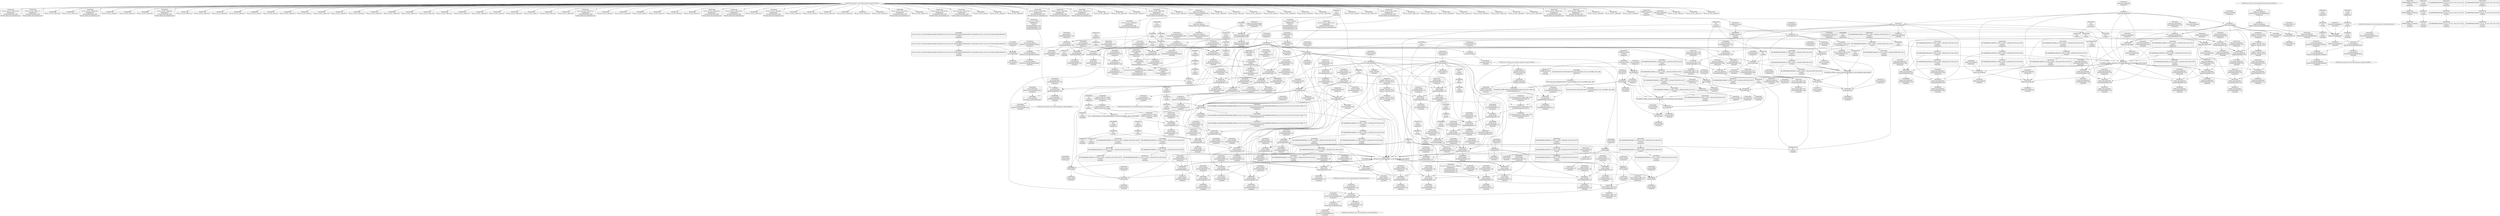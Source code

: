 digraph {
	CE0x458dfb0 [shape=record,shape=Mrecord,label="{CE0x458dfb0|avc_has_perm:entry|*SummSource*}"]
	CE0x4558120 [shape=record,shape=Mrecord,label="{CE0x4558120|current_sid:tobool|security/selinux/hooks.c,218}"]
	CE0x4550c60 [shape=record,shape=Mrecord,label="{CE0x4550c60|80:_i32,_112:_i8*,_:_CRE_38,39_}"]
	CE0x4541d40 [shape=record,shape=Mrecord,label="{CE0x4541d40|80:_i32,_112:_i8*,_:_CRE_160,168_|*MultipleSource*|security/selinux/hooks.c,5480|Function::selinux_sem_semop&Arg::sma::}"]
	CE0x4575bd0 [shape=record,shape=Mrecord,label="{CE0x4575bd0|GLOBAL:lockdep_rcu_suspicious|*Constant*|*SummSink*}"]
	CE0x453e7f0 [shape=record,shape=Mrecord,label="{CE0x453e7f0|selinux_sem_semop:if.end}"]
	CE0x4559470 [shape=record,shape=Mrecord,label="{CE0x4559470|i64_1|*Constant*}"]
	CE0x454f790 [shape=record,shape=Mrecord,label="{CE0x454f790|80:_i32,_112:_i8*,_:_CRE_92,96_|*MultipleSource*|security/selinux/hooks.c,5480|Function::selinux_sem_semop&Arg::sma::}"]
	CE0x456fa70 [shape=record,shape=Mrecord,label="{CE0x456fa70|current_sid:if.end|*SummSink*}"]
	CE0x4557840 [shape=record,shape=Mrecord,label="{CE0x4557840|i64*_getelementptr_inbounds_(_11_x_i64_,_11_x_i64_*___llvm_gcov_ctr125,_i64_0,_i64_0)|*Constant*|*SummSource*}"]
	CE0x4565640 [shape=record,shape=Mrecord,label="{CE0x4565640|selinux_sem_semop:tmp10|security/selinux/hooks.c,5480}"]
	CE0x45401d0 [shape=record,shape=Mrecord,label="{CE0x45401d0|selinux_sem_semop:sma|Function::selinux_sem_semop&Arg::sma::|*SummSource*}"]
	CE0x45555e0 [shape=record,shape=Mrecord,label="{CE0x45555e0|GLOBAL:ipc_has_perm|*Constant*|*SummSource*}"]
	CE0x4556980 [shape=record,shape=Mrecord,label="{CE0x4556980|ipc_has_perm:bb|*SummSource*}"]
	CE0x454e9b0 [shape=record,shape=Mrecord,label="{CE0x454e9b0|i64*_getelementptr_inbounds_(_6_x_i64_,_6_x_i64_*___llvm_gcov_ctr323,_i64_0,_i64_0)|*Constant*|*SummSource*}"]
	CE0x459fcb0 [shape=record,shape=Mrecord,label="{CE0x459fcb0|current_sid:land.lhs.true|*SummSource*}"]
	CE0x456f250 [shape=record,shape=Mrecord,label="{CE0x456f250|current_sid:tobool|security/selinux/hooks.c,218|*SummSource*}"]
	CE0x45a0690 [shape=record,shape=Mrecord,label="{CE0x45a0690|current_sid:tmp15|security/selinux/hooks.c,218|*SummSource*}"]
	CE0x4558ac0 [shape=record,shape=Mrecord,label="{CE0x4558ac0|ipc_has_perm:ad|security/selinux/hooks.c, 5128|*SummSource*}"]
	CE0x459db50 [shape=record,shape=Mrecord,label="{CE0x459db50|_call_void_lockdep_rcu_suspicious(i8*_getelementptr_inbounds_(_25_x_i8_,_25_x_i8_*_.str3,_i32_0,_i32_0),_i32_218,_i8*_getelementptr_inbounds_(_45_x_i8_,_45_x_i8_*_.str12,_i32_0,_i32_0))_#10,_!dbg_!27727|security/selinux/hooks.c,218}"]
	CE0x455ef90 [shape=record,shape=Mrecord,label="{CE0x455ef90|i32_48|*Constant*|*SummSink*}"]
	CE0x458c480 [shape=record,shape=Mrecord,label="{CE0x458c480|0:_i16,_4:_i32,_:_CRE_0,2_|*MultipleSource*|*LoadInst*|security/selinux/hooks.c,5131|security/selinux/hooks.c,5131|security/selinux/hooks.c,5136}"]
	CE0x45500b0 [shape=record,shape=Mrecord,label="{CE0x45500b0|selinux_sem_semop:tmp10|security/selinux/hooks.c,5480|*SummSink*}"]
	CE0x4576b20 [shape=record,shape=Mrecord,label="{CE0x4576b20|i64*_getelementptr_inbounds_(_11_x_i64_,_11_x_i64_*___llvm_gcov_ctr125,_i64_0,_i64_9)|*Constant*|*SummSource*}"]
	CE0x454fd30 [shape=record,shape=Mrecord,label="{CE0x454fd30|80:_i32,_112:_i8*,_:_CRE_104,112_|*MultipleSource*|security/selinux/hooks.c,5480|Function::selinux_sem_semop&Arg::sma::}"]
	CE0x455ae30 [shape=record,shape=Mrecord,label="{CE0x455ae30|i32_0|*Constant*|*SummSink*}"]
	CE0x4575a30 [shape=record,shape=Mrecord,label="{CE0x4575a30|GLOBAL:lockdep_rcu_suspicious|*Constant*}"]
	CE0x456c1b0 [shape=record,shape=Mrecord,label="{CE0x456c1b0|GLOBAL:get_current|*Constant*|*SummSink*}"]
	CE0x4567780 [shape=record,shape=Mrecord,label="{CE0x4567780|80:_i32,_112:_i8*,_:_CRE_54,55_}"]
	CE0x45544c0 [shape=record,shape=Mrecord,label="{CE0x45544c0|ipc_has_perm:tmp4|*LoadInst*|security/selinux/hooks.c,5131}"]
	CE0x458ebb0 [shape=record,shape=Mrecord,label="{CE0x458ebb0|avc_has_perm:tclass|Function::avc_has_perm&Arg::tclass::}"]
	CE0x4564ed0 [shape=record,shape=Mrecord,label="{CE0x4564ed0|80:_i32,_112:_i8*,_:_CRE_25,26_}"]
	CE0x454a4f0 [shape=record,shape=Mrecord,label="{CE0x454a4f0|current_sid:tmp|*SummSink*}"]
	CE0x45579f0 [shape=record,shape=Mrecord,label="{CE0x45579f0|i64*_getelementptr_inbounds_(_11_x_i64_,_11_x_i64_*___llvm_gcov_ctr125,_i64_0,_i64_0)|*Constant*|*SummSink*}"]
	CE0x456d220 [shape=record,shape=Mrecord,label="{CE0x456d220|ipc_has_perm:type|security/selinux/hooks.c,5133|*SummSink*}"]
	CE0x458f760 [shape=record,shape=Mrecord,label="{CE0x458f760|avc_has_perm:auditdata|Function::avc_has_perm&Arg::auditdata::|*SummSource*}"]
	CE0x4565f10 [shape=record,shape=Mrecord,label="{CE0x4565f10|80:_i32,_112:_i8*,_:_CRE_16,17_}"]
	CE0x4555010 [shape=record,shape=Mrecord,label="{CE0x4555010|_ret_i32_%call,_!dbg_!27725|security/selinux/hooks.c,5480|*SummSink*}"]
	CE0x459c260 [shape=record,shape=Mrecord,label="{CE0x459c260|i64_5|*Constant*|*SummSource*}"]
	CE0x454abf0 [shape=record,shape=Mrecord,label="{CE0x454abf0|current_sid:tmp13|security/selinux/hooks.c,218}"]
	CE0x454e150 [shape=record,shape=Mrecord,label="{CE0x454e150|selinux_sem_semop:tmp}"]
	CE0x45888c0 [shape=record,shape=Mrecord,label="{CE0x45888c0|i8_4|*Constant*|*SummSink*}"]
	CE0x4551e90 [shape=record,shape=Mrecord,label="{CE0x4551e90|ipc_has_perm:key|security/selinux/hooks.c,5134}"]
	CE0x45559c0 [shape=record,shape=Mrecord,label="{CE0x45559c0|ipc_has_perm:perms|Function::ipc_has_perm&Arg::perms::}"]
	CE0x45408f0 [shape=record,shape=Mrecord,label="{CE0x45408f0|selinux_sem_semop:bb|*SummSink*}"]
	CE0x458e600 [shape=record,shape=Mrecord,label="{CE0x458e600|avc_has_perm:ssid|Function::avc_has_perm&Arg::ssid::|*SummSink*}"]
	CE0x4549060 [shape=record,shape=Mrecord,label="{CE0x4549060|i64*_getelementptr_inbounds_(_6_x_i64_,_6_x_i64_*___llvm_gcov_ctr323,_i64_0,_i64_4)|*Constant*|*SummSource*}"]
	CE0x454ef30 [shape=record,shape=Mrecord,label="{CE0x454ef30|80:_i32,_112:_i8*,_:_CRE_76,80_|*MultipleSource*|security/selinux/hooks.c,5480|Function::selinux_sem_semop&Arg::sma::}"]
	CE0x4592230 [shape=record,shape=Mrecord,label="{CE0x4592230|current_sid:tmp5|security/selinux/hooks.c,218|*SummSink*}"]
	CE0x45522d0 [shape=record,shape=Mrecord,label="{CE0x45522d0|ipc_has_perm:tmp6|*LoadInst*|security/selinux/hooks.c,5134|*SummSource*}"]
	CE0x456c3f0 [shape=record,shape=Mrecord,label="{CE0x456c3f0|get_current:entry|*SummSource*}"]
	CE0x4597d40 [shape=record,shape=Mrecord,label="{CE0x4597d40|current_sid:security|security/selinux/hooks.c,218}"]
	CE0x459b930 [shape=record,shape=Mrecord,label="{CE0x459b930|current_sid:bb|*SummSink*}"]
	CE0x4551680 [shape=record,shape=Mrecord,label="{CE0x4551680|current_sid:tmp2|*SummSource*}"]
	CE0x454bec0 [shape=record,shape=Mrecord,label="{CE0x454bec0|selinux_sem_semop:alter|Function::selinux_sem_semop&Arg::alter::}"]
	CE0x459dbc0 [shape=record,shape=Mrecord,label="{CE0x459dbc0|_call_void_lockdep_rcu_suspicious(i8*_getelementptr_inbounds_(_25_x_i8_,_25_x_i8_*_.str3,_i32_0,_i32_0),_i32_218,_i8*_getelementptr_inbounds_(_45_x_i8_,_45_x_i8_*_.str12,_i32_0,_i32_0))_#10,_!dbg_!27727|security/selinux/hooks.c,218|*SummSource*}"]
	CE0x45652e0 [shape=record,shape=Mrecord,label="{CE0x45652e0|i64*_getelementptr_inbounds_(_6_x_i64_,_6_x_i64_*___llvm_gcov_ctr323,_i64_0,_i64_5)|*Constant*|*SummSink*}"]
	CE0x458fdd0 [shape=record,shape=Mrecord,label="{CE0x458fdd0|current_sid:if.then|*SummSink*}"]
	CE0x45707e0 [shape=record,shape=Mrecord,label="{CE0x45707e0|ipc_has_perm:tmp|*SummSink*}"]
	CE0x4566d40 [shape=record,shape=Mrecord,label="{CE0x4566d40|GLOBAL:current_sid|*Constant*|*SummSink*}"]
	CE0x454f060 [shape=record,shape=Mrecord,label="{CE0x454f060|80:_i32,_112:_i8*,_:_CRE_80,84_|*MultipleSource*|security/selinux/hooks.c,5480|Function::selinux_sem_semop&Arg::sma::}"]
	CE0x458a240 [shape=record,shape=Mrecord,label="{CE0x458a240|current_sid:tmp20|security/selinux/hooks.c,218|*SummSink*}"]
	CE0x454b130 [shape=record,shape=Mrecord,label="{CE0x454b130|current_sid:tmp14|security/selinux/hooks.c,218|*SummSource*}"]
	CE0x459beb0 [shape=record,shape=Mrecord,label="{CE0x459beb0|i64_4|*Constant*|*SummSource*}"]
	CE0x45a0990 [shape=record,shape=Mrecord,label="{CE0x45a0990|current_sid:tmp16|security/selinux/hooks.c,218}"]
	CE0x454cfa0 [shape=record,shape=Mrecord,label="{CE0x454cfa0|ipc_has_perm:call|security/selinux/hooks.c,5129|*SummSource*}"]
	CE0x454c710 [shape=record,shape=Mrecord,label="{CE0x454c710|80:_i32,_112:_i8*,_:_CRE_33,34_}"]
	CE0x4569510 [shape=record,shape=Mrecord,label="{CE0x4569510|GLOBAL:current_task|Global_var:current_task|*SummSource*}"]
	CE0x4557570 [shape=record,shape=Mrecord,label="{CE0x4557570|ipc_has_perm:tmp2}"]
	CE0x4561ee0 [shape=record,shape=Mrecord,label="{CE0x4561ee0|selinux_sem_semop:if.end|*SummSink*}"]
	CE0x4559550 [shape=record,shape=Mrecord,label="{CE0x4559550|current_sid:tmp1|*SummSource*}"]
	CE0x45921c0 [shape=record,shape=Mrecord,label="{CE0x45921c0|current_sid:tmp5|security/selinux/hooks.c,218|*SummSource*}"]
	CE0x4569640 [shape=record,shape=Mrecord,label="{CE0x4569640|ipc_has_perm:tmp2|*SummSource*}"]
	CE0x4567c40 [shape=record,shape=Mrecord,label="{CE0x4567c40|80:_i32,_112:_i8*,_:_CRE_58,59_}"]
	CE0x45607f0 [shape=record,shape=Mrecord,label="{CE0x45607f0|80:_i32,_112:_i8*,_:_CRE_15,16_}"]
	CE0x458c020 [shape=record,shape=Mrecord,label="{CE0x458c020|ipc_has_perm:sid1|security/selinux/hooks.c,5136|*SummSink*}"]
	CE0x4550320 [shape=record,shape=Mrecord,label="{CE0x4550320|selinux_sem_semop:tmp11|security/selinux/hooks.c,5480}"]
	CE0x5238870 [shape=record,shape=Mrecord,label="{CE0x5238870|selinux_sem_semop:tmp9|security/selinux/hooks.c,5478|*SummSink*}"]
	CE0x459fc40 [shape=record,shape=Mrecord,label="{CE0x459fc40|current_sid:land.lhs.true}"]
	"CONST[source:0(mediator),value:2(dynamic)][purpose:{object}][SnkIdx:1]"
	CE0x4540ce0 [shape=record,shape=Mrecord,label="{CE0x4540ce0|selinux_sem_semop:tmp|*SummSink*}"]
	CE0x454af60 [shape=record,shape=Mrecord,label="{CE0x454af60|current_sid:tmp14|security/selinux/hooks.c,218}"]
	CE0x45977d0 [shape=record,shape=Mrecord,label="{CE0x45977d0|i32_22|*Constant*|*SummSource*}"]
	CE0x458cf70 [shape=record,shape=Mrecord,label="{CE0x458cf70|ipc_has_perm:sclass|security/selinux/hooks.c,5136|*SummSink*}"]
	CE0x456fb60 [shape=record,shape=Mrecord,label="{CE0x456fb60|current_sid:do.body}"]
	CE0x45a12f0 [shape=record,shape=Mrecord,label="{CE0x45a12f0|current_sid:land.lhs.true2}"]
	CE0x4559100 [shape=record,shape=Mrecord,label="{CE0x4559100|_call_void_mcount()_#3|*SummSink*}"]
	CE0x454c250 [shape=record,shape=Mrecord,label="{CE0x454c250|80:_i32,_112:_i8*,_:_CRE_34,35_}"]
	CE0x455e2e0 [shape=record,shape=Mrecord,label="{CE0x455e2e0|80:_i32,_112:_i8*,_:_CRE_7,8_}"]
	CE0x4550d90 [shape=record,shape=Mrecord,label="{CE0x4550d90|80:_i32,_112:_i8*,_:_CRE_39,40_}"]
	CE0x453dad0 [shape=record,shape=Mrecord,label="{CE0x453dad0|_call_void_mcount()_#3|*SummSink*}"]
	CE0x458c7e0 [shape=record,shape=Mrecord,label="{CE0x458c7e0|ipc_has_perm:sclass|security/selinux/hooks.c,5136}"]
	CE0x459b780 [shape=record,shape=Mrecord,label="{CE0x459b780|current_sid:bb}"]
	CE0x4552e20 [shape=record,shape=Mrecord,label="{CE0x4552e20|80:_i32,_112:_i8*,_:_CRE_62,63_}"]
	CE0x4542820 [shape=record,shape=Mrecord,label="{CE0x4542820|selinux_sem_semop:call|security/selinux/hooks.c,5480}"]
	CE0x454cbd0 [shape=record,shape=Mrecord,label="{CE0x454cbd0|selinux_sem_semop:tmp6|security/selinux/hooks.c,5476}"]
	CE0x459c5a0 [shape=record,shape=Mrecord,label="{CE0x459c5a0|current_sid:tmp9|security/selinux/hooks.c,218|*SummSink*}"]
	CE0x5a2d200 [shape=record,shape=Mrecord,label="{CE0x5a2d200|COLLAPSED:_GCMRE___llvm_gcov_ctr323_internal_global_6_x_i64_zeroinitializer:_elem_0:default:}"]
	CE0x4576360 [shape=record,shape=Mrecord,label="{CE0x4576360|i32_218|*Constant*|*SummSink*}"]
	CE0x455d9b0 [shape=record,shape=Mrecord,label="{CE0x455d9b0|80:_i32,_112:_i8*,_:_CRE_48,49_}"]
	CE0x4558a50 [shape=record,shape=Mrecord,label="{CE0x4558a50|ipc_has_perm:ad|security/selinux/hooks.c, 5128}"]
	CE0x454acd0 [shape=record,shape=Mrecord,label="{CE0x454acd0|current_sid:tmp13|security/selinux/hooks.c,218|*SummSink*}"]
	CE0x455adc0 [shape=record,shape=Mrecord,label="{CE0x455adc0|i32_0|*Constant*|*SummSource*}"]
	CE0x459a2b0 [shape=record,shape=Mrecord,label="{CE0x459a2b0|get_current:bb|*SummSink*}"]
	CE0x4541100 [shape=record,shape=Mrecord,label="{CE0x4541100|i64_1|*Constant*|*SummSink*}"]
	CE0x4551f60 [shape=record,shape=Mrecord,label="{CE0x4551f60|ipc_has_perm:key|security/selinux/hooks.c,5134|*SummSource*}"]
	CE0x455e410 [shape=record,shape=Mrecord,label="{CE0x455e410|80:_i32,_112:_i8*,_:_CRE_8,9_}"]
	CE0x4560590 [shape=record,shape=Mrecord,label="{CE0x4560590|80:_i32,_112:_i8*,_:_CRE_13,14_}"]
	CE0x6499960 [shape=record,shape=Mrecord,label="{CE0x6499960|i64_0|*Constant*|*SummSource*}"]
	CE0x458f8b0 [shape=record,shape=Mrecord,label="{CE0x458f8b0|avc_has_perm:auditdata|Function::avc_has_perm&Arg::auditdata::|*SummSink*}"]
	CE0x4541470 [shape=record,shape=Mrecord,label="{CE0x4541470|80:_i32,_112:_i8*,_:_CRE_120,128_|*MultipleSource*|security/selinux/hooks.c,5480|Function::selinux_sem_semop&Arg::sma::}"]
	CE0x4567b10 [shape=record,shape=Mrecord,label="{CE0x4567b10|80:_i32,_112:_i8*,_:_CRE_57,58_}"]
	CE0x4566170 [shape=record,shape=Mrecord,label="{CE0x4566170|80:_i32,_112:_i8*,_:_CRE_18,19_}"]
	CE0x4597660 [shape=record,shape=Mrecord,label="{CE0x4597660|current_sid:tmp21|security/selinux/hooks.c,218|*SummSink*}"]
	CE0x4588b50 [shape=record,shape=Mrecord,label="{CE0x4588b50|current_sid:tmp17|security/selinux/hooks.c,218}"]
	CE0x458f4b0 [shape=record,shape=Mrecord,label="{CE0x458f4b0|avc_has_perm:requested|Function::avc_has_perm&Arg::requested::|*SummSink*}"]
	CE0x4553080 [shape=record,shape=Mrecord,label="{CE0x4553080|80:_i32,_112:_i8*,_:_CRE_64,65_}"]
	CE0x458a610 [shape=record,shape=Mrecord,label="{CE0x458a610|current_sid:call4|security/selinux/hooks.c,218}"]
	CE0x459cae0 [shape=record,shape=Mrecord,label="{CE0x459cae0|current_sid:tmp6|security/selinux/hooks.c,218|*SummSink*}"]
	CE0x45bfcb0 [shape=record,shape=Mrecord,label="{CE0x45bfcb0|get_current:tmp|*SummSource*}"]
	CE0x4597e20 [shape=record,shape=Mrecord,label="{CE0x4597e20|current_sid:security|security/selinux/hooks.c,218|*SummSink*}"]
	CE0x455ef20 [shape=record,shape=Mrecord,label="{CE0x455ef20|i32_48|*Constant*|*SummSource*}"]
	CE0x58fa800 [shape=record,shape=Mrecord,label="{CE0x58fa800|GLOBAL:__llvm_gcov_ctr323|Global_var:__llvm_gcov_ctr323}"]
	CE0x454ac60 [shape=record,shape=Mrecord,label="{CE0x454ac60|current_sid:tmp13|security/selinux/hooks.c,218|*SummSource*}"]
	CE0x455f0d0 [shape=record,shape=Mrecord,label="{CE0x455f0d0|selinux_sem_semop:tmp8|security/selinux/hooks.c,5478|*SummSource*}"]
	CE0x45673f0 [shape=record,shape=Mrecord,label="{CE0x45673f0|80:_i32,_112:_i8*,_:_CRE_51,52_}"]
	CE0x4552bf0 [shape=record,shape=Mrecord,label="{CE0x4552bf0|80:_i32,_112:_i8*,_:_CRE_60,61_}"]
	CE0x45542f0 [shape=record,shape=Mrecord,label="{CE0x45542f0|i32_0|*Constant*}"]
	CE0x454c5e0 [shape=record,shape=Mrecord,label="{CE0x454c5e0|80:_i32,_112:_i8*,_:_CRE_32,33_}"]
	CE0x45531b0 [shape=record,shape=Mrecord,label="{CE0x45531b0|80:_i32,_112:_i8*,_:_CRE_65,66_}"]
	CE0x456d080 [shape=record,shape=Mrecord,label="{CE0x456d080|ipc_has_perm:type|security/selinux/hooks.c,5133|*SummSource*}"]
	CE0x455dae0 [shape=record,shape=Mrecord,label="{CE0x455dae0|80:_i32,_112:_i8*,_:_CRE_49,50_}"]
	CE0x459e470 [shape=record,shape=Mrecord,label="{CE0x459e470|current_sid:tmp12|security/selinux/hooks.c,218}"]
	CE0x4541050 [shape=record,shape=Mrecord,label="{CE0x4541050|selinux_sem_semop:tmp1}"]
	CE0x62a9eb0 [shape=record,shape=Mrecord,label="{CE0x62a9eb0|i64_0|*Constant*}"]
	CE0x4555ea0 [shape=record,shape=Mrecord,label="{CE0x4555ea0|ipc_has_perm:perms|Function::ipc_has_perm&Arg::perms::|*SummSource*}"]
	CE0x458aa40 [shape=record,shape=Mrecord,label="{CE0x458aa40|current_sid:tmp7|security/selinux/hooks.c,218|*SummSink*}"]
	CE0x4565db0 [shape=record,shape=Mrecord,label="{CE0x4565db0|i64*_getelementptr_inbounds_(_6_x_i64_,_6_x_i64_*___llvm_gcov_ctr323,_i64_0,_i64_4)|*Constant*}"]
	CE0x4589210 [shape=record,shape=Mrecord,label="{CE0x4589210|current_sid:tmp18|security/selinux/hooks.c,218}"]
	CE0x459a130 [shape=record,shape=Mrecord,label="{CE0x459a130|get_current:bb|*SummSource*}"]
	CE0x45422b0 [shape=record,shape=Mrecord,label="{CE0x45422b0|80:_i32,_112:_i8*,_:_CRE_184,188_|*MultipleSource*|security/selinux/hooks.c,5480|Function::selinux_sem_semop&Arg::sma::}"]
	CE0x453d5f0 [shape=record,shape=Mrecord,label="{CE0x453d5f0|selinux_sem_semop:if.else|*SummSource*}"]
	CE0x45982f0 [shape=record,shape=Mrecord,label="{CE0x45982f0|current_sid:tmp22|security/selinux/hooks.c,218|*SummSource*}"]
	CE0x4554390 [shape=record,shape=Mrecord,label="{CE0x4554390|ipc_has_perm:security|security/selinux/hooks.c,5131}"]
	CE0x454e1e0 [shape=record,shape=Mrecord,label="{CE0x454e1e0|i64_1|*Constant*}"]
	CE0x4592c30 [shape=record,shape=Mrecord,label="{CE0x4592c30|current_sid:call|security/selinux/hooks.c,218|*SummSource*}"]
	CE0x45972c0 [shape=record,shape=Mrecord,label="{CE0x45972c0|current_sid:tmp21|security/selinux/hooks.c,218}"]
	CE0x458e310 [shape=record,shape=Mrecord,label="{CE0x458e310|avc_has_perm:ssid|Function::avc_has_perm&Arg::ssid::}"]
	CE0x45485e0 [shape=record,shape=Mrecord,label="{CE0x45485e0|i64_2|*Constant*|*SummSink*}"]
	CE0x4548570 [shape=record,shape=Mrecord,label="{CE0x4548570|i64_2|*Constant*|*SummSource*}"]
	CE0x4549350 [shape=record,shape=Mrecord,label="{CE0x4549350|i64*_getelementptr_inbounds_(_6_x_i64_,_6_x_i64_*___llvm_gcov_ctr323,_i64_0,_i64_4)|*Constant*|*SummSink*}"]
	CE0x4541f10 [shape=record,shape=Mrecord,label="{CE0x4541f10|80:_i32,_112:_i8*,_:_CRE_168,176_|*MultipleSource*|security/selinux/hooks.c,5480|Function::selinux_sem_semop&Arg::sma::}"]
	CE0x4599df0 [shape=record,shape=Mrecord,label="{CE0x4599df0|current_sid:tmp24|security/selinux/hooks.c,220|*SummSource*}"]
	CE0x4567d70 [shape=record,shape=Mrecord,label="{CE0x4567d70|80:_i32,_112:_i8*,_:_CRE_59,60_}"]
	"CONST[source:0(mediator),value:0(static)][purpose:{operation}][SrcIdx:3]"
	CE0x459c330 [shape=record,shape=Mrecord,label="{CE0x459c330|i64_5|*Constant*|*SummSink*}"]
	CE0x456f500 [shape=record,shape=Mrecord,label="{CE0x456f500|i64_3|*Constant*|*SummSource*}"]
	CE0x455c240 [shape=record,shape=Mrecord,label="{CE0x455c240|_call_void_mcount()_#3}"]
	CE0x4552440 [shape=record,shape=Mrecord,label="{CE0x4552440|ipc_has_perm:u|security/selinux/hooks.c,5134}"]
	CE0x4554980 [shape=record,shape=Mrecord,label="{CE0x4554980|COLLAPSED:_GCMRE___llvm_gcov_ctr294_internal_global_2_x_i64_zeroinitializer:_elem_0:default:}"]
	CE0x4598f90 [shape=record,shape=Mrecord,label="{CE0x4598f90|current_sid:sid|security/selinux/hooks.c,220|*SummSink*}"]
	CE0x4593960 [shape=record,shape=Mrecord,label="{CE0x4593960|current_sid:tmp11|security/selinux/hooks.c,218}"]
	CE0x4568ec0 [shape=record,shape=Mrecord,label="{CE0x4568ec0|ipc_has_perm:tmp3}"]
	CE0x456c4e0 [shape=record,shape=Mrecord,label="{CE0x456c4e0|get_current:entry|*SummSink*}"]
	CE0x456f490 [shape=record,shape=Mrecord,label="{CE0x456f490|i64_3|*Constant*}"]
	CE0x45942f0 [shape=record,shape=Mrecord,label="{CE0x45942f0|current_sid:do.end|*SummSink*}"]
	CE0x456b9b0 [shape=record,shape=Mrecord,label="{CE0x456b9b0|current_sid:tmp}"]
	CE0x4592100 [shape=record,shape=Mrecord,label="{CE0x4592100|GLOBAL:__llvm_gcov_ctr125|Global_var:__llvm_gcov_ctr125|*SummSource*}"]
	CE0x4589e40 [shape=record,shape=Mrecord,label="{CE0x4589e40|i64*_getelementptr_inbounds_(_11_x_i64_,_11_x_i64_*___llvm_gcov_ctr125,_i64_0,_i64_10)|*Constant*|*SummSink*}"]
	CE0x454ddc0 [shape=record,shape=Mrecord,label="{CE0x454ddc0|i64*_getelementptr_inbounds_(_2_x_i64_,_2_x_i64_*___llvm_gcov_ctr98,_i64_0,_i64_1)|*Constant*}"]
	CE0x45664f0 [shape=record,shape=Mrecord,label="{CE0x45664f0|ipc_has_perm:tmp3|*SummSource*}"]
	CE0x459d590 [shape=record,shape=Mrecord,label="{CE0x459d590|i8_1|*Constant*|*SummSource*}"]
	CE0x458a0a0 [shape=record,shape=Mrecord,label="{CE0x458a0a0|current_sid:tmp20|security/selinux/hooks.c,218|*SummSource*}"]
	CE0x4596d30 [shape=record,shape=Mrecord,label="{CE0x4596d30|COLLAPSED:_GCMRE_current_task_external_global_%struct.task_struct*:_elem_0::|security/selinux/hooks.c,218}"]
	CE0x4540630 [shape=record,shape=Mrecord,label="{CE0x4540630|selinux_sem_semop:tmp1|*SummSource*}"]
	CE0x45412a0 [shape=record,shape=Mrecord,label="{CE0x45412a0|80:_i32,_112:_i8*,_:_CRE_112,120_|*MultipleSource*|security/selinux/hooks.c,5480|Function::selinux_sem_semop&Arg::sma::}"]
	CE0x4553540 [shape=record,shape=Mrecord,label="{CE0x4553540|80:_i32,_112:_i8*,_:_CRE_68,69_}"]
	CE0x4558f20 [shape=record,shape=Mrecord,label="{CE0x4558f20|current_sid:tmp3|*SummSink*}"]
	CE0x458b440 [shape=record,shape=Mrecord,label="{CE0x458b440|ipc_has_perm:u|security/selinux/hooks.c,5134|*SummSource*}"]
	CE0x458ea40 [shape=record,shape=Mrecord,label="{CE0x458ea40|avc_has_perm:tsid|Function::avc_has_perm&Arg::tsid::|*SummSink*}"]
	CE0x4599080 [shape=record,shape=Mrecord,label="{CE0x4599080|current_sid:sid|security/selinux/hooks.c,220|*SummSource*}"]
	CE0x45532e0 [shape=record,shape=Mrecord,label="{CE0x45532e0|80:_i32,_112:_i8*,_:_CRE_66,67_}"]
	CE0x4558650 [shape=record,shape=Mrecord,label="{CE0x4558650|current_sid:tmp1|*SummSink*}"]
	CE0x45904a0 [shape=record,shape=Mrecord,label="{CE0x45904a0|current_sid:tobool1|security/selinux/hooks.c,218|*SummSink*}"]
	CE0x456c570 [shape=record,shape=Mrecord,label="{CE0x456c570|_ret_%struct.task_struct*_%tmp4,_!dbg_!27714|./arch/x86/include/asm/current.h,14|*SummSource*}"]
	CE0x45d7b60 [shape=record,shape=Mrecord,label="{CE0x45d7b60|get_current:tmp2|*SummSource*}"]
	CE0x456cf00 [shape=record,shape=Mrecord,label="{CE0x456cf00|ipc_has_perm:type|security/selinux/hooks.c,5133}"]
	CE0x45899b0 [shape=record,shape=Mrecord,label="{CE0x45899b0|i64*_getelementptr_inbounds_(_11_x_i64_,_11_x_i64_*___llvm_gcov_ctr125,_i64_0,_i64_10)|*Constant*}"]
	CE0x45a0d30 [shape=record,shape=Mrecord,label="{CE0x45a0d30|current_sid:tmp16|security/selinux/hooks.c,218|*SummSink*}"]
	CE0x459be40 [shape=record,shape=Mrecord,label="{CE0x459be40|get_current:tmp}"]
	CE0x45679e0 [shape=record,shape=Mrecord,label="{CE0x45679e0|80:_i32,_112:_i8*,_:_CRE_56,57_}"]
	CE0x4589660 [shape=record,shape=Mrecord,label="{CE0x4589660|current_sid:tmp19|security/selinux/hooks.c,218}"]
	CE0x455b680 [shape=record,shape=Mrecord,label="{CE0x455b680|selinux_sem_semop:bb|*SummSource*}"]
	CE0x459dc30 [shape=record,shape=Mrecord,label="{CE0x459dc30|_call_void_lockdep_rcu_suspicious(i8*_getelementptr_inbounds_(_25_x_i8_,_25_x_i8_*_.str3,_i32_0,_i32_0),_i32_218,_i8*_getelementptr_inbounds_(_45_x_i8_,_45_x_i8_*_.str12,_i32_0,_i32_0))_#10,_!dbg_!27727|security/selinux/hooks.c,218|*SummSink*}"]
	CE0x455b230 [shape=record,shape=Mrecord,label="{CE0x455b230|_call_void_mcount()_#3|*SummSource*}"]
	CE0x4598780 [shape=record,shape=Mrecord,label="{CE0x4598780|current_sid:tmp23|security/selinux/hooks.c,218|*SummSource*}"]
	CE0x4560460 [shape=record,shape=Mrecord,label="{CE0x4560460|80:_i32,_112:_i8*,_:_CRE_12,13_}"]
	CE0x45944d0 [shape=record,shape=Mrecord,label="{CE0x45944d0|current_sid:if.end|*SummSource*}"]
	CE0x454c380 [shape=record,shape=Mrecord,label="{CE0x454c380|80:_i32,_112:_i8*,_:_CRE_30,31_}"]
	CE0x4540580 [shape=record,shape=Mrecord,label="{CE0x4540580|i64_1|*Constant*}"]
	CE0x4561570 [shape=record,shape=Mrecord,label="{CE0x4561570|i32_16|*Constant*|*SummSink*}"]
	CE0x4545600 [shape=record,shape=Mrecord,label="{CE0x4545600|selinux_sem_semop:entry|*SummSink*}"]
	CE0x4558840 [shape=record,shape=Mrecord,label="{CE0x4558840|i64*_getelementptr_inbounds_(_2_x_i64_,_2_x_i64_*___llvm_gcov_ctr294,_i64_0,_i64_1)|*Constant*}"]
	CE0x45516f0 [shape=record,shape=Mrecord,label="{CE0x45516f0|current_sid:tmp2|*SummSink*}"]
	CE0x45420e0 [shape=record,shape=Mrecord,label="{CE0x45420e0|80:_i32,_112:_i8*,_:_CRE_176,184_|*MultipleSource*|security/selinux/hooks.c,5480|Function::selinux_sem_semop&Arg::sma::}"]
	CE0x4589530 [shape=record,shape=Mrecord,label="{CE0x4589530|current_sid:tmp18|security/selinux/hooks.c,218|*SummSink*}"]
	CE0x4555ae0 [shape=record,shape=Mrecord,label="{CE0x4555ae0|ipc_has_perm:ipc_perms|Function::ipc_has_perm&Arg::ipc_perms::}"]
	"CONST[source:2(external),value:2(dynamic)][purpose:{subject}][SrcIdx:4]"
	CE0x4553a00 [shape=record,shape=Mrecord,label="{CE0x4553a00|80:_i32,_112:_i8*,_:_CRE_72,73_|*MultipleSource*|security/selinux/hooks.c,5480|Function::selinux_sem_semop&Arg::sma::}"]
	CE0x45d7890 [shape=record,shape=Mrecord,label="{CE0x45d7890|i64*_getelementptr_inbounds_(_2_x_i64_,_2_x_i64_*___llvm_gcov_ctr98,_i64_0,_i64_1)|*Constant*|*SummSink*}"]
	CE0x45d7af0 [shape=record,shape=Mrecord,label="{CE0x45d7af0|get_current:tmp2}"]
	CE0x454d420 [shape=record,shape=Mrecord,label="{CE0x454d420|selinux_sem_semop:if.else}"]
	CE0x4557020 [shape=record,shape=Mrecord,label="{CE0x4557020|i64_2|*Constant*}"]
	CE0x45905d0 [shape=record,shape=Mrecord,label="{CE0x45905d0|i64_4|*Constant*}"]
	CE0x458dcf0 [shape=record,shape=Mrecord,label="{CE0x458dcf0|i32_(i32,_i32,_i16,_i32,_%struct.common_audit_data*)*_bitcast_(i32_(i32,_i32,_i16,_i32,_%struct.common_audit_data.495*)*_avc_has_perm_to_i32_(i32,_i32,_i16,_i32,_%struct.common_audit_data*)*)|*Constant*|*SummSink*}"]
	CE0x458b900 [shape=record,shape=Mrecord,label="{CE0x458b900|ipc_has_perm:ipc_id|security/selinux/hooks.c,5134|*SummSource*}"]
	CE0x458d990 [shape=record,shape=Mrecord,label="{CE0x458d990|i32_(i32,_i32,_i16,_i32,_%struct.common_audit_data*)*_bitcast_(i32_(i32,_i32,_i16,_i32,_%struct.common_audit_data.495*)*_avc_has_perm_to_i32_(i32,_i32,_i16,_i32,_%struct.common_audit_data*)*)|*Constant*}"]
	CE0x4558cd0 [shape=record,shape=Mrecord,label="{CE0x4558cd0|current_sid:tmp3}"]
	CE0x4556eb0 [shape=record,shape=Mrecord,label="{CE0x4556eb0|i64_3|*Constant*|*SummSink*}"]
	CE0x458af50 [shape=record,shape=Mrecord,label="{CE0x458af50|GLOBAL:current_sid.__warned|Global_var:current_sid.__warned|*SummSink*}"]
	CE0x45508d0 [shape=record,shape=Mrecord,label="{CE0x45508d0|80:_i32,_112:_i8*,_:_CRE_35,36_}"]
	CE0x4566040 [shape=record,shape=Mrecord,label="{CE0x4566040|80:_i32,_112:_i8*,_:_CRE_17,18_}"]
	CE0x4599620 [shape=record,shape=Mrecord,label="{CE0x4599620|get_current:bb}"]
	CE0x456c340 [shape=record,shape=Mrecord,label="{CE0x456c340|get_current:entry}"]
	CE0x45688c0 [shape=record,shape=Mrecord,label="{CE0x45688c0|i32_0|*Constant*}"]
	CE0x4596f50 [shape=record,shape=Mrecord,label="{CE0x4596f50|current_sid:cred|security/selinux/hooks.c,218|*SummSink*}"]
	CE0x4545450 [shape=record,shape=Mrecord,label="{CE0x4545450|selinux_sem_semop:if.end|*SummSource*}"]
	CE0x5238550 [shape=record,shape=Mrecord,label="{CE0x5238550|i32_16|*Constant*}"]
	CE0x454ded0 [shape=record,shape=Mrecord,label="{CE0x454ded0|selinux_sem_semop:tmp4|security/selinux/hooks.c,5475}"]
	CE0x456ba90 [shape=record,shape=Mrecord,label="{CE0x456ba90|current_sid:tmp|*SummSource*}"]
	CE0x4596b30 [shape=record,shape=Mrecord,label="{CE0x4596b30|i32_78|*Constant*|*SummSink*}"]
	CE0x454f990 [shape=record,shape=Mrecord,label="{CE0x454f990|80:_i32,_112:_i8*,_:_CRE_96,100_|*MultipleSource*|security/selinux/hooks.c,5480|Function::selinux_sem_semop&Arg::sma::}"]
	CE0x455d750 [shape=record,shape=Mrecord,label="{CE0x455d750|80:_i32,_112:_i8*,_:_CRE_46,47_}"]
	CE0x456b330 [shape=record,shape=Mrecord,label="{CE0x456b330|ipc_has_perm:tmp4|*LoadInst*|security/selinux/hooks.c,5131|*SummSink*}"]
	CE0x4597570 [shape=record,shape=Mrecord,label="{CE0x4597570|i32_22|*Constant*}"]
	CE0x4566bc0 [shape=record,shape=Mrecord,label="{CE0x4566bc0|GLOBAL:current_sid|*Constant*|*SummSource*}"]
	CE0x4594250 [shape=record,shape=Mrecord,label="{CE0x4594250|current_sid:do.end|*SummSource*}"]
	CE0x45606c0 [shape=record,shape=Mrecord,label="{CE0x45606c0|80:_i32,_112:_i8*,_:_CRE_14,15_}"]
	CE0x4555810 [shape=record,shape=Mrecord,label="{CE0x4555810|ipc_has_perm:entry|*SummSource*}"]
	CE0x454cd30 [shape=record,shape=Mrecord,label="{CE0x454cd30|ipc_has_perm:call|security/selinux/hooks.c,5129}"]
	CE0x455d880 [shape=record,shape=Mrecord,label="{CE0x455d880|80:_i32,_112:_i8*,_:_CRE_47,48_}"]
	CE0x4561950 [shape=record,shape=Mrecord,label="{CE0x4561950|selinux_sem_semop:sem_perm|security/selinux/hooks.c,5480}"]
	CE0x459bfe0 [shape=record,shape=Mrecord,label="{CE0x459bfe0|i64_4|*Constant*|*SummSink*}"]
	CE0x454a0b0 [shape=record,shape=Mrecord,label="{CE0x454a0b0|selinux_sem_semop:tmp7|security/selinux/hooks.c,5476|*SummSink*}"]
	CE0x45b2100 [shape=record,shape=Mrecord,label="{CE0x45b2100|COLLAPSED:_GCMRE___llvm_gcov_ctr98_internal_global_2_x_i64_zeroinitializer:_elem_0:default:}"]
	CE0x456d7a0 [shape=record,shape=Mrecord,label="{CE0x456d7a0|ipc_has_perm:key|security/selinux/hooks.c,5134|*SummSink*}"]
	"CONST[source:0(mediator),value:2(dynamic)][purpose:{object}][SnkIdx:2]"
	CE0x454f5c0 [shape=record,shape=Mrecord,label="{CE0x454f5c0|80:_i32,_112:_i8*,_:_CRE_88,92_|*MultipleSource*|security/selinux/hooks.c,5480|Function::selinux_sem_semop&Arg::sma::}"]
	CE0x455f060 [shape=record,shape=Mrecord,label="{CE0x455f060|selinux_sem_semop:tmp8|security/selinux/hooks.c,5478}"]
	CE0x45502b0 [shape=record,shape=Mrecord,label="{CE0x45502b0|selinux_sem_semop:sma|Function::selinux_sem_semop&Arg::sma::}"]
	CE0x45d7bd0 [shape=record,shape=Mrecord,label="{CE0x45d7bd0|get_current:tmp2|*SummSink*}"]
	CE0x45d4770 [shape=record,shape=Mrecord,label="{CE0x45d4770|get_current:tmp3}"]
	CE0x456c030 [shape=record,shape=Mrecord,label="{CE0x456c030|GLOBAL:get_current|*Constant*|*SummSource*}"]
	CE0x45a0620 [shape=record,shape=Mrecord,label="{CE0x45a0620|current_sid:tmp15|security/selinux/hooks.c,218}"]
	CE0x4556f90 [shape=record,shape=Mrecord,label="{CE0x4556f90|i64_0|*Constant*}"]
	CE0x45537a0 [shape=record,shape=Mrecord,label="{CE0x45537a0|80:_i32,_112:_i8*,_:_CRE_70,71_}"]
	CE0x4570320 [shape=record,shape=Mrecord,label="{CE0x4570320|current_sid:tmp8|security/selinux/hooks.c,218|*SummSource*}"]
	CE0x4576ec0 [shape=record,shape=Mrecord,label="{CE0x4576ec0|i64*_getelementptr_inbounds_(_2_x_i64_,_2_x_i64_*___llvm_gcov_ctr294,_i64_0,_i64_1)|*Constant*|*SummSource*}"]
	CE0x4597db0 [shape=record,shape=Mrecord,label="{CE0x4597db0|current_sid:security|security/selinux/hooks.c,218|*SummSource*}"]
	CE0x454e650 [shape=record,shape=Mrecord,label="{CE0x454e650|get_current:tmp1|*SummSource*}"]
	CE0x4555650 [shape=record,shape=Mrecord,label="{CE0x4555650|GLOBAL:ipc_has_perm|*Constant*|*SummSink*}"]
	CE0x4567520 [shape=record,shape=Mrecord,label="{CE0x4567520|80:_i32,_112:_i8*,_:_CRE_52,53_}"]
	CE0x4549f40 [shape=record,shape=Mrecord,label="{CE0x4549f40|selinux_sem_semop:tmp7|security/selinux/hooks.c,5476|*SummSource*}"]
	CE0x4589eb0 [shape=record,shape=Mrecord,label="{CE0x4589eb0|current_sid:tmp19|security/selinux/hooks.c,218|*SummSink*}"]
	CE0x45558e0 [shape=record,shape=Mrecord,label="{CE0x45558e0|ipc_has_perm:entry|*SummSink*}"]
	CE0x4576950 [shape=record,shape=Mrecord,label="{CE0x4576950|i64*_getelementptr_inbounds_(_11_x_i64_,_11_x_i64_*___llvm_gcov_ctr125,_i64_0,_i64_9)|*Constant*}"]
	CE0x459e5e0 [shape=record,shape=Mrecord,label="{CE0x459e5e0|current_sid:tmp12|security/selinux/hooks.c,218|*SummSource*}"]
	CE0x458cdf0 [shape=record,shape=Mrecord,label="{CE0x458cdf0|ipc_has_perm:sclass|security/selinux/hooks.c,5136|*SummSource*}"]
	CE0x455ec20 [shape=record,shape=Mrecord,label="{CE0x455ec20|i32_48|*Constant*}"]
	CE0x4596ba0 [shape=record,shape=Mrecord,label="{CE0x4596ba0|i32_78|*Constant*|*SummSource*}"]
	CE0x45575e0 [shape=record,shape=Mrecord,label="{CE0x45575e0|ipc_has_perm:tmp2|*SummSink*}"]
	CE0x4552f50 [shape=record,shape=Mrecord,label="{CE0x4552f50|80:_i32,_112:_i8*,_:_CRE_63,64_}"]
	CE0x4599390 [shape=record,shape=Mrecord,label="{CE0x4599390|0:_i32,_4:_i32,_8:_i32,_12:_i32,_:_CMRE_4,8_|*MultipleSource*|security/selinux/hooks.c,218|security/selinux/hooks.c,218|security/selinux/hooks.c,220}"]
	CE0x4552260 [shape=record,shape=Mrecord,label="{CE0x4552260|ipc_has_perm:tmp6|*LoadInst*|security/selinux/hooks.c,5134}"]
	CE0x459e890 [shape=record,shape=Mrecord,label="{CE0x459e890|i64*_getelementptr_inbounds_(_11_x_i64_,_11_x_i64_*___llvm_gcov_ctr125,_i64_0,_i64_6)|*Constant*}"]
	CE0x45549f0 [shape=record,shape=Mrecord,label="{CE0x45549f0|ipc_has_perm:tmp|*SummSource*}"]
	CE0x459b690 [shape=record,shape=Mrecord,label="{CE0x459b690|current_sid:land.lhs.true2|*SummSink*}"]
	CE0x45525f0 [shape=record,shape=Mrecord,label="{CE0x45525f0|current_sid:if.then}"]
	CE0x454e940 [shape=record,shape=Mrecord,label="{CE0x454e940|i64*_getelementptr_inbounds_(_6_x_i64_,_6_x_i64_*___llvm_gcov_ctr323,_i64_0,_i64_0)|*Constant*}"]
	CE0x45663d0 [shape=record,shape=Mrecord,label="{CE0x45663d0|80:_i32,_112:_i8*,_:_CRE_20,21_}"]
	CE0x4551cc0 [shape=record,shape=Mrecord,label="{CE0x4551cc0|i32_3|*Constant*|*SummSink*}"]
	CE0x455b4e0 [shape=record,shape=Mrecord,label="{CE0x455b4e0|selinux_sem_semop:tmp3|security/selinux/hooks.c,5475}"]
	CE0x4556650 [shape=record,shape=Mrecord,label="{CE0x4556650|ipc_has_perm:bb|*SummSink*}"]
	CE0x4569430 [shape=record,shape=Mrecord,label="{CE0x4569430|GLOBAL:current_task|Global_var:current_task}"]
	CE0x454bc80 [shape=record,shape=Mrecord,label="{CE0x454bc80|80:_i32,_112:_i8*,_:_CRE_4,5_}"]
	CE0x45bfd20 [shape=record,shape=Mrecord,label="{CE0x45bfd20|get_current:tmp|*SummSink*}"]
	CE0x458e910 [shape=record,shape=Mrecord,label="{CE0x458e910|avc_has_perm:tsid|Function::avc_has_perm&Arg::tsid::|*SummSource*}"]
	CE0x458d3b0 [shape=record,shape=Mrecord,label="{CE0x458d3b0|ipc_has_perm:tmp8|security/selinux/hooks.c,5136|*SummSink*}"]
	CE0x45a0270 [shape=record,shape=Mrecord,label="{CE0x45a0270|i64*_getelementptr_inbounds_(_11_x_i64_,_11_x_i64_*___llvm_gcov_ctr125,_i64_0,_i64_8)|*Constant*|*SummSink*}"]
	CE0x4576680 [shape=record,shape=Mrecord,label="{CE0x4576680|i8*_getelementptr_inbounds_(_45_x_i8_,_45_x_i8_*_.str12,_i32_0,_i32_0)|*Constant*|*SummSink*}"]
	CE0x454b810 [shape=record,shape=Mrecord,label="{CE0x454b810|80:_i32,_112:_i8*,_:_CRE_2,3_}"]
	CE0x4576610 [shape=record,shape=Mrecord,label="{CE0x4576610|i8*_getelementptr_inbounds_(_45_x_i8_,_45_x_i8_*_.str12,_i32_0,_i32_0)|*Constant*|*SummSource*}"]
	CE0x459c1c0 [shape=record,shape=Mrecord,label="{CE0x459c1c0|i64_5|*Constant*}"]
	CE0x4554530 [shape=record,shape=Mrecord,label="{CE0x4554530|ipc_has_perm:security|security/selinux/hooks.c,5131|*SummSink*}"]
	CE0x45662a0 [shape=record,shape=Mrecord,label="{CE0x45662a0|80:_i32,_112:_i8*,_:_CRE_19,20_}"]
	CE0x4598900 [shape=record,shape=Mrecord,label="{CE0x4598900|current_sid:tmp23|security/selinux/hooks.c,218|*SummSink*}"]
	CE0x4563d10 [shape=record,shape=Mrecord,label="{CE0x4563d10|80:_i32,_112:_i8*,_:_CRE_0,1_}"]
	CE0x4550b30 [shape=record,shape=Mrecord,label="{CE0x4550b30|80:_i32,_112:_i8*,_:_CRE_37,38_}"]
	CE0x4553670 [shape=record,shape=Mrecord,label="{CE0x4553670|80:_i32,_112:_i8*,_:_CRE_69,70_}"]
	CE0x4575f10 [shape=record,shape=Mrecord,label="{CE0x4575f10|i32_218|*Constant*|*SummSource*}"]
	CE0x4545c30 [shape=record,shape=Mrecord,label="{CE0x4545c30|selinux_sem_semop:entry|*SummSource*}"]
	CE0x4540240 [shape=record,shape=Mrecord,label="{CE0x4540240|selinux_sem_semop:sma|Function::selinux_sem_semop&Arg::sma::|*SummSink*}"]
	CE0x4548740 [shape=record,shape=Mrecord,label="{CE0x4548740|selinux_sem_semop:if.else|*SummSink*}"]
	CE0x4593bc0 [shape=record,shape=Mrecord,label="{CE0x4593bc0|current_sid:tmp11|security/selinux/hooks.c,218|*SummSource*}"]
	CE0x453a410 [shape=record,shape=Mrecord,label="{CE0x453a410|GLOBAL:__llvm_gcov_ctr125|Global_var:__llvm_gcov_ctr125}"]
	CE0x459bb00 [shape=record,shape=Mrecord,label="{CE0x459bb00|%struct.task_struct*_(%struct.task_struct**)*_asm_movq_%gs:$_1:P_,$0_,_r,im,_dirflag_,_fpsr_,_flags_|*SummSource*}"]
	CE0x4557b50 [shape=record,shape=Mrecord,label="{CE0x4557b50|ipc_has_perm:tmp1}"]
	CE0x45591a0 [shape=record,shape=Mrecord,label="{CE0x45591a0|get_current:tmp4|./arch/x86/include/asm/current.h,14}"]
	CE0x456f9d0 [shape=record,shape=Mrecord,label="{CE0x456f9d0|ipc_has_perm:tmp}"]
	CE0x4563090 [shape=record,shape=Mrecord,label="{CE0x4563090|current_sid:entry|*SummSource*}"]
	CE0x455d4f0 [shape=record,shape=Mrecord,label="{CE0x455d4f0|80:_i32,_112:_i8*,_:_CRE_44,45_}"]
	CE0x459c150 [shape=record,shape=Mrecord,label="{CE0x459c150|current_sid:tmp10|security/selinux/hooks.c,218}"]
	CE0x454d660 [shape=record,shape=Mrecord,label="{CE0x454d660|selinux_sem_semop:perms.0}"]
	CE0x458b2f0 [shape=record,shape=Mrecord,label="{CE0x458b2f0|ipc_has_perm:ipc_id|security/selinux/hooks.c,5134}"]
	CE0x455d2d0 [shape=record,shape=Mrecord,label="{CE0x455d2d0|80:_i32,_112:_i8*,_:_CRE_42,43_}"]
	CE0x458ba10 [shape=record,shape=Mrecord,label="{CE0x458ba10|ipc_has_perm:ipc_id|security/selinux/hooks.c,5134|*SummSink*}"]
	CE0x4555f10 [shape=record,shape=Mrecord,label="{CE0x4555f10|ipc_has_perm:perms|Function::ipc_has_perm&Arg::perms::|*SummSink*}"]
	CE0x4575b60 [shape=record,shape=Mrecord,label="{CE0x4575b60|GLOBAL:lockdep_rcu_suspicious|*Constant*|*SummSource*}"]
	CE0x454b980 [shape=record,shape=Mrecord,label="{CE0x454b980|80:_i32,_112:_i8*,_:_CRE_29,30_}"]
	CE0x45ae1e0 [shape=record,shape=Mrecord,label="{CE0x45ae1e0|%struct.task_struct*_(%struct.task_struct**)*_asm_movq_%gs:$_1:P_,$0_,_r,im,_dirflag_,_fpsr_,_flags_}"]
	"CONST[source:1(input),value:2(dynamic)][purpose:{operation}][SrcIdx:2]"
	CE0x4555b50 [shape=record,shape=Mrecord,label="{CE0x4555b50|ipc_has_perm:ipc_perms|Function::ipc_has_perm&Arg::ipc_perms::|*SummSource*}"]
	CE0x458fa30 [shape=record,shape=Mrecord,label="{CE0x458fa30|_ret_i32_%retval.0,_!dbg_!27728|security/selinux/avc.c,775|*SummSource*}"]
	CE0x45a01b0 [shape=record,shape=Mrecord,label="{CE0x45a01b0|current_sid:tmp14|security/selinux/hooks.c,218|*SummSink*}"]
	CE0x4570160 [shape=record,shape=Mrecord,label="{CE0x4570160|0:_i8,_:_GCMR_current_sid.__warned_internal_global_i8_0,_section_.data.unlikely_,_align_1:_elem_0:default:}"]
	CE0x453cc70 [shape=record,shape=Mrecord,label="{CE0x453cc70|selinux_sem_semop:tmp5|security/selinux/hooks.c,5475|*SummSource*}"]
	CE0x4599970 [shape=record,shape=Mrecord,label="{CE0x4599970|i64*_getelementptr_inbounds_(_2_x_i64_,_2_x_i64_*___llvm_gcov_ctr98,_i64_0,_i64_0)|*Constant*|*SummSource*}"]
	CE0x459b9f0 [shape=record,shape=Mrecord,label="{CE0x459b9f0|current_sid:do.end}"]
	CE0x459e340 [shape=record,shape=Mrecord,label="{CE0x459e340|current_sid:tmp11|security/selinux/hooks.c,218|*SummSink*}"]
	CE0x458beb0 [shape=record,shape=Mrecord,label="{CE0x458beb0|ipc_has_perm:sid1|security/selinux/hooks.c,5136|*SummSource*}"]
	CE0x45979e0 [shape=record,shape=Mrecord,label="{CE0x45979e0|i32_22|*Constant*|*SummSink*}"]
	CE0x45a0700 [shape=record,shape=Mrecord,label="{CE0x45a0700|current_sid:tmp15|security/selinux/hooks.c,218|*SummSink*}"]
	CE0x456c850 [shape=record,shape=Mrecord,label="{CE0x456c850|_ret_%struct.task_struct*_%tmp4,_!dbg_!27714|./arch/x86/include/asm/current.h,14|*SummSink*}"]
	CE0x45576d0 [shape=record,shape=Mrecord,label="{CE0x45576d0|i64*_getelementptr_inbounds_(_11_x_i64_,_11_x_i64_*___llvm_gcov_ctr125,_i64_0,_i64_0)|*Constant*}"]
	CE0x4562430 [shape=record,shape=Mrecord,label="{CE0x4562430|selinux_sem_semop:entry}"]
	CE0x4559b50 [shape=record,shape=Mrecord,label="{CE0x4559b50|i64*_getelementptr_inbounds_(_2_x_i64_,_2_x_i64_*___llvm_gcov_ctr294,_i64_0,_i64_0)|*Constant*}"]
	CE0x458add0 [shape=record,shape=Mrecord,label="{CE0x458add0|GLOBAL:current_sid.__warned|Global_var:current_sid.__warned|*SummSource*}"]
	CE0x45901a0 [shape=record,shape=Mrecord,label="{CE0x45901a0|current_sid:tmp8|security/selinux/hooks.c,218|*SummSink*}"]
	CE0x458e1a0 [shape=record,shape=Mrecord,label="{CE0x458e1a0|avc_has_perm:entry|*SummSink*}"]
	CE0x45a13b0 [shape=record,shape=Mrecord,label="{CE0x45a13b0|current_sid:land.lhs.true2|*SummSource*}"]
	CE0x4597bd0 [shape=record,shape=Mrecord,label="{CE0x4597bd0|COLLAPSED:_CMRE:_elem_0::|security/selinux/hooks.c,218}"]
	CE0x5bd59e0 [shape=record,shape=Mrecord,label="{CE0x5bd59e0|GLOBAL:__llvm_gcov_ctr323|Global_var:__llvm_gcov_ctr323|*SummSink*}"]
	CE0x455c520 [shape=record,shape=Mrecord,label="{CE0x455c520|_call_void_mcount()_#3|*SummSink*}"]
	CE0x45538d0 [shape=record,shape=Mrecord,label="{CE0x45538d0|80:_i32,_112:_i8*,_:_CRE_71,72_}"]
	CE0x455afc0 [shape=record,shape=Mrecord,label="{CE0x455afc0|_call_void_mcount()_#3}"]
	CE0x453dc30 [shape=record,shape=Mrecord,label="{CE0x453dc30|selinux_sem_semop:tobool|security/selinux/hooks.c,5475|*SummSource*}"]
	CE0x4558250 [shape=record,shape=Mrecord,label="{CE0x4558250|current_sid:tobool|security/selinux/hooks.c,218|*SummSink*}"]
	CE0x454d720 [shape=record,shape=Mrecord,label="{CE0x454d720|selinux_sem_semop:perms.0|*SummSource*}"]
	CE0x3e16fe0 [shape=record,shape=Mrecord,label="{CE0x3e16fe0|i64*_getelementptr_inbounds_(_6_x_i64_,_6_x_i64_*___llvm_gcov_ctr323,_i64_0,_i64_3)|*Constant*}"]
	CE0x456f7d0 [shape=record,shape=Mrecord,label="{CE0x456f7d0|i64*_getelementptr_inbounds_(_2_x_i64_,_2_x_i64_*___llvm_gcov_ctr294,_i64_0,_i64_0)|*Constant*|*SummSink*}"]
	CE0x4555c60 [shape=record,shape=Mrecord,label="{CE0x4555c60|ipc_has_perm:ipc_perms|Function::ipc_has_perm&Arg::ipc_perms::|*SummSink*}"]
	"CONST[source:1(input),value:2(dynamic)][purpose:{object}][SrcIdx:1]"
	CE0x4566910 [shape=record,shape=Mrecord,label="{CE0x4566910|ipc_has_perm:call|security/selinux/hooks.c,5129|*SummSink*}"]
	CE0x459a3e0 [shape=record,shape=Mrecord,label="{CE0x459a3e0|i64*_getelementptr_inbounds_(_2_x_i64_,_2_x_i64_*___llvm_gcov_ctr98,_i64_0,_i64_0)|*Constant*}"]
	CE0x4552360 [shape=record,shape=Mrecord,label="{CE0x4552360|ipc_has_perm:tmp6|*LoadInst*|security/selinux/hooks.c,5134|*SummSink*}"]
	CE0x4570490 [shape=record,shape=Mrecord,label="{CE0x4570490|current_sid:tobool1|security/selinux/hooks.c,218}"]
	CE0x4588f80 [shape=record,shape=Mrecord,label="{CE0x4588f80|current_sid:tmp17|security/selinux/hooks.c,218|*SummSink*}"]
	CE0x4567650 [shape=record,shape=Mrecord,label="{CE0x4567650|80:_i32,_112:_i8*,_:_CRE_53,54_}"]
	CE0x458dbc0 [shape=record,shape=Mrecord,label="{CE0x458dbc0|i32_(i32,_i32,_i16,_i32,_%struct.common_audit_data*)*_bitcast_(i32_(i32,_i32,_i16,_i32,_%struct.common_audit_data.495*)*_avc_has_perm_to_i32_(i32,_i32,_i16,_i32,_%struct.common_audit_data*)*)|*Constant*|*SummSource*}"]
	CE0x4556270 [shape=record,shape=Mrecord,label="{CE0x4556270|_ret_i32_%call2,_!dbg_!27728|security/selinux/hooks.c,5136|*SummSource*}"]
	CE0x45560f0 [shape=record,shape=Mrecord,label="{CE0x45560f0|_ret_i32_%call2,_!dbg_!27728|security/selinux/hooks.c,5136}"]
	CE0x454e2f0 [shape=record,shape=Mrecord,label="{CE0x454e2f0|i64*_getelementptr_inbounds_(_6_x_i64_,_6_x_i64_*___llvm_gcov_ctr323,_i64_0,_i64_0)|*Constant*|*SummSink*}"]
	CE0x45633f0 [shape=record,shape=Mrecord,label="{CE0x45633f0|_ret_i32_%tmp24,_!dbg_!27742|security/selinux/hooks.c,220|*SummSource*}"]
	CE0x4592340 [shape=record,shape=Mrecord,label="{CE0x4592340|current_sid:tmp6|security/selinux/hooks.c,218}"]
	CE0x458d280 [shape=record,shape=Mrecord,label="{CE0x458d280|ipc_has_perm:tmp8|security/selinux/hooks.c,5136|*SummSource*}"]
	CE0x4560fc0 [shape=record,shape=Mrecord,label="{CE0x4560fc0|i64*_getelementptr_inbounds_(_6_x_i64_,_6_x_i64_*___llvm_gcov_ctr323,_i64_0,_i64_3)|*Constant*|*SummSink*}"]
	CE0x4540b80 [shape=record,shape=Mrecord,label="{CE0x4540b80|selinux_sem_semop:if.then}"]
	CE0x458fbf0 [shape=record,shape=Mrecord,label="{CE0x458fbf0|_ret_i32_%retval.0,_!dbg_!27728|security/selinux/avc.c,775|*SummSink*}"]
	CE0x62a9e40 [shape=record,shape=Mrecord,label="{CE0x62a9e40|selinux_sem_semop:tmp2|security/selinux/hooks.c,5475}"]
	CE0x4542af0 [shape=record,shape=Mrecord,label="{CE0x4542af0|_ret_i32_%call,_!dbg_!27725|security/selinux/hooks.c,5480}"]
	CE0x454c4b0 [shape=record,shape=Mrecord,label="{CE0x454c4b0|80:_i32,_112:_i8*,_:_CRE_31,32_}"]
	CE0x4565000 [shape=record,shape=Mrecord,label="{CE0x4565000|80:_i32,_112:_i8*,_:_CRE_26,27_}"]
	CE0x52385c0 [shape=record,shape=Mrecord,label="{CE0x52385c0|selinux_sem_semop:tmp9|security/selinux/hooks.c,5478}"]
	CE0x45564e0 [shape=record,shape=Mrecord,label="{CE0x45564e0|_ret_i32_%call2,_!dbg_!27728|security/selinux/hooks.c,5136|*SummSink*}"]
	CE0x454c1b0 [shape=record,shape=Mrecord,label="{CE0x454c1b0|80:_i32,_112:_i8*,_:_CRE_28,29_}"]
	CE0x454e0e0 [shape=record,shape=Mrecord,label="{CE0x454e0e0|selinux_sem_semop:tmp|*SummSource*}"]
	CE0x455e540 [shape=record,shape=Mrecord,label="{CE0x455e540|80:_i32,_112:_i8*,_:_CRE_9,10_}"]
	CE0x4556da0 [shape=record,shape=Mrecord,label="{CE0x4556da0|i32_1|*Constant*|*SummSink*}"]
	CE0x455d3c0 [shape=record,shape=Mrecord,label="{CE0x455d3c0|80:_i32,_112:_i8*,_:_CRE_43,44_}"]
	CE0x458b080 [shape=record,shape=Mrecord,label="{CE0x458b080|current_sid:tmp8|security/selinux/hooks.c,218}"]
	CE0x453b040 [shape=record,shape=Mrecord,label="{CE0x453b040|ipc_has_perm:tmp5|security/selinux/hooks.c,5131|*SummSink*}"]
	CE0x4558b30 [shape=record,shape=Mrecord,label="{CE0x4558b30|ipc_has_perm:ad|security/selinux/hooks.c, 5128|*SummSink*}"]
	CE0x454df40 [shape=record,shape=Mrecord,label="{CE0x454df40|selinux_sem_semop:tmp3|security/selinux/hooks.c,5475|*SummSink*}"]
	CE0x4599c60 [shape=record,shape=Mrecord,label="{CE0x4599c60|current_sid:tmp24|security/selinux/hooks.c,220}"]
	CE0x4563ea0 [shape=record,shape=Mrecord,label="{CE0x4563ea0|80:_i32,_112:_i8*,_:_CRE_1,2_}"]
	CE0x4575640 [shape=record,shape=Mrecord,label="{CE0x4575640|i8*_getelementptr_inbounds_(_25_x_i8_,_25_x_i8_*_.str3,_i32_0,_i32_0)|*Constant*}"]
	CE0x459d710 [shape=record,shape=Mrecord,label="{CE0x459d710|i8_1|*Constant*|*SummSink*}"]
	CE0x453a6c0 [shape=record,shape=Mrecord,label="{CE0x453a6c0|ipc_has_perm:tmp5|security/selinux/hooks.c,5131}"]
	CE0x4556840 [shape=record,shape=Mrecord,label="{CE0x4556840|ipc_has_perm:bb}"]
	CE0x458cb10 [shape=record,shape=Mrecord,label="{CE0x458cb10|ipc_has_perm:tmp7|security/selinux/hooks.c,5136|*SummSource*}"]
	CE0x456ba20 [shape=record,shape=Mrecord,label="{CE0x456ba20|COLLAPSED:_GCMRE___llvm_gcov_ctr125_internal_global_11_x_i64_zeroinitializer:_elem_0:default:}"]
	CE0x4564b40 [shape=record,shape=Mrecord,label="{CE0x4564b40|80:_i32,_112:_i8*,_:_CRE_22,23_}"]
	CE0x5bd5970 [shape=record,shape=Mrecord,label="{CE0x5bd5970|GLOBAL:__llvm_gcov_ctr323|Global_var:__llvm_gcov_ctr323|*SummSource*}"]
	CE0x4554150 [shape=record,shape=Mrecord,label="{CE0x4554150|i32_10|*Constant*|*SummSink*}"]
	CE0x4596ac0 [shape=record,shape=Mrecord,label="{CE0x4596ac0|i32_78|*Constant*}"]
	CE0x454cb60 [shape=record,shape=Mrecord,label="{CE0x454cb60|selinux_sem_semop:tmp6|security/selinux/hooks.c,5476|*SummSource*}"]
	CE0x45615e0 [shape=record,shape=Mrecord,label="{CE0x45615e0|i32_16|*Constant*|*SummSource*}"]
	CE0x4598170 [shape=record,shape=Mrecord,label="{CE0x4598170|current_sid:tmp22|security/selinux/hooks.c,218}"]
	CE0x4561ac0 [shape=record,shape=Mrecord,label="{CE0x4561ac0|selinux_sem_semop:sem_perm|security/selinux/hooks.c,5480|*SummSource*}"]
	CE0x458d6a0 [shape=record,shape=Mrecord,label="{CE0x458d6a0|ipc_has_perm:call2|security/selinux/hooks.c,5136|*SummSource*}"]
	CE0x4587f80 [shape=record,shape=Mrecord,label="{CE0x4587f80|i1_true|*Constant*|*SummSink*}"]
	"CONST[source:0(mediator),value:2(dynamic)][purpose:{subject}][SrcIdx:5]"
	CE0x4570900 [shape=record,shape=Mrecord,label="{CE0x4570900|i64*_getelementptr_inbounds_(_2_x_i64_,_2_x_i64_*___llvm_gcov_ctr98,_i64_0,_i64_1)|*Constant*|*SummSource*}"]
	CE0x4557090 [shape=record,shape=Mrecord,label="{CE0x4557090|current_sid:tmp4|security/selinux/hooks.c,218}"]
	CE0x4598a90 [shape=record,shape=Mrecord,label="{CE0x4598a90|i32_1|*Constant*}"]
	CE0x4553410 [shape=record,shape=Mrecord,label="{CE0x4553410|80:_i32,_112:_i8*,_:_CRE_67,68_}"]
	CE0x4541970 [shape=record,shape=Mrecord,label="{CE0x4541970|80:_i32,_112:_i8*,_:_CRE_144,152_|*MultipleSource*|security/selinux/hooks.c,5480|Function::selinux_sem_semop&Arg::sma::}"]
	CE0x459d3c0 [shape=record,shape=Mrecord,label="{CE0x459d3c0|i8_1|*Constant*}"]
	CE0x45936b0 [shape=record,shape=Mrecord,label="{CE0x45936b0|current_sid:tmp10|security/selinux/hooks.c,218|*SummSource*}"]
	CE0x4590320 [shape=record,shape=Mrecord,label="{CE0x4590320|current_sid:tobool1|security/selinux/hooks.c,218|*SummSource*}"]
	CE0x458aba0 [shape=record,shape=Mrecord,label="{CE0x458aba0|GLOBAL:current_sid.__warned|Global_var:current_sid.__warned}"]
	CE0x4550ec0 [shape=record,shape=Mrecord,label="{CE0x4550ec0|80:_i32,_112:_i8*,_:_CRE_40,41_}"]
	CE0x4551be0 [shape=record,shape=Mrecord,label="{CE0x4551be0|i32_3|*Constant*}"]
	CE0x455d620 [shape=record,shape=Mrecord,label="{CE0x455d620|80:_i32,_112:_i8*,_:_CRE_45,46_}"]
	CE0x4542650 [shape=record,shape=Mrecord,label="{CE0x4542650|GLOBAL:ipc_has_perm|*Constant*}"]
	CE0x3e17160 [shape=record,shape=Mrecord,label="{CE0x3e17160|selinux_sem_semop:tmp3|security/selinux/hooks.c,5475|*SummSource*}"]
	CE0x456bc80 [shape=record,shape=Mrecord,label="{CE0x456bc80|current_sid:call4|security/selinux/hooks.c,218|*SummSink*}"]
	CE0x4568d40 [shape=record,shape=Mrecord,label="{CE0x4568d40|get_current:tmp4|./arch/x86/include/asm/current.h,14|*SummSink*}"]
	CE0x454bdb0 [shape=record,shape=Mrecord,label="{CE0x454bdb0|80:_i32,_112:_i8*,_:_CRE_5,6_}"]
	CE0x45ae0d0 [shape=record,shape=Mrecord,label="{CE0x45ae0d0|GLOBAL:current_task|Global_var:current_task|*SummSink*}"]
	CE0x4558e80 [shape=record,shape=Mrecord,label="{CE0x4558e80|current_sid:tmp3|*SummSource*}"]
	CE0x4568ca0 [shape=record,shape=Mrecord,label="{CE0x4568ca0|get_current:tmp4|./arch/x86/include/asm/current.h,14|*SummSource*}"]
	CE0x4560330 [shape=record,shape=Mrecord,label="{CE0x4560330|80:_i32,_112:_i8*,_:_CRE_11,12_}"]
	CE0x45880b0 [shape=record,shape=Mrecord,label="{CE0x45880b0|i64*_getelementptr_inbounds_(_11_x_i64_,_11_x_i64_*___llvm_gcov_ctr125,_i64_0,_i64_8)|*Constant*|*SummSource*}"]
	CE0x4548500 [shape=record,shape=Mrecord,label="{CE0x4548500|selinux_sem_semop:tobool|security/selinux/hooks.c,5475|*SummSink*}"]
	CE0x4562fb0 [shape=record,shape=Mrecord,label="{CE0x4562fb0|current_sid:entry}"]
	CE0x454a810 [shape=record,shape=Mrecord,label="{CE0x454a810|i64*_getelementptr_inbounds_(_11_x_i64_,_11_x_i64_*___llvm_gcov_ctr125,_i64_0,_i64_6)|*Constant*|*SummSink*}"]
	CE0x459bb90 [shape=record,shape=Mrecord,label="{CE0x459bb90|%struct.task_struct*_(%struct.task_struct**)*_asm_movq_%gs:$_1:P_,$0_,_r,im,_dirflag_,_fpsr_,_flags_|*SummSink*}"]
	CE0x4592920 [shape=record,shape=Mrecord,label="{CE0x4592920|current_sid:call|security/selinux/hooks.c,218}"]
	CE0x45626c0 [shape=record,shape=Mrecord,label="{CE0x45626c0|i64*_getelementptr_inbounds_(_6_x_i64_,_6_x_i64_*___llvm_gcov_ctr323,_i64_0,_i64_3)|*Constant*|*SummSource*}"]
	CE0x455dc10 [shape=record,shape=Mrecord,label="{CE0x455dc10|80:_i32,_112:_i8*,_:_CRE_50,51_}"]
	CE0x4563490 [shape=record,shape=Mrecord,label="{CE0x4563490|_ret_i32_%tmp24,_!dbg_!27742|security/selinux/hooks.c,220|*SummSink*}"]
	CE0x4562570 [shape=record,shape=Mrecord,label="{CE0x4562570|selinux_sem_semop:tmp5|security/selinux/hooks.c,5475|*SummSink*}"]
	CE0x458b600 [shape=record,shape=Mrecord,label="{CE0x458b600|ipc_has_perm:u|security/selinux/hooks.c,5134|*SummSink*}"]
	CE0x4550ff0 [shape=record,shape=Mrecord,label="{CE0x4550ff0|80:_i32,_112:_i8*,_:_CRE_41,42_}"]
	CE0x4554020 [shape=record,shape=Mrecord,label="{CE0x4554020|i32_10|*Constant*|*SummSource*}"]
	CE0x4599f80 [shape=record,shape=Mrecord,label="{CE0x4599f80|current_sid:tmp24|security/selinux/hooks.c,220|*SummSink*}"]
	CE0x4594390 [shape=record,shape=Mrecord,label="{CE0x4594390|current_sid:if.end}"]
	CE0x4542480 [shape=record,shape=Mrecord,label="{CE0x4542480|80:_i32,_112:_i8*,_:_CRE_188,192_|*MultipleSource*|security/selinux/hooks.c,5480|Function::selinux_sem_semop&Arg::sma::}"]
	CE0x45417e0 [shape=record,shape=Mrecord,label="{CE0x45417e0|80:_i32,_112:_i8*,_:_CRE_136,144_|*MultipleSource*|security/selinux/hooks.c,5480|Function::selinux_sem_semop&Arg::sma::}"]
	CE0x45a11f0 [shape=record,shape=Mrecord,label="{CE0x45a11f0|current_sid:land.lhs.true|*SummSink*}"]
	CE0x4551b40 [shape=record,shape=Mrecord,label="{CE0x4551b40|selinux_sem_semop:tmp5|security/selinux/hooks.c,5475}"]
	CE0x4546bf0 [shape=record,shape=Mrecord,label="{CE0x4546bf0|_call_void_mcount()_#3}"]
	CE0x4551980 [shape=record,shape=Mrecord,label="{CE0x4551980|selinux_sem_semop:tmp4|security/selinux/hooks.c,5475|*SummSource*}"]
	CE0x4564da0 [shape=record,shape=Mrecord,label="{CE0x4564da0|80:_i32,_112:_i8*,_:_CRE_24,25_}"]
	CE0x45631b0 [shape=record,shape=Mrecord,label="{CE0x45631b0|_ret_i32_%tmp24,_!dbg_!27742|security/selinux/hooks.c,220}"]
	CE0x458d820 [shape=record,shape=Mrecord,label="{CE0x458d820|ipc_has_perm:call2|security/selinux/hooks.c,5136|*SummSink*}"]
	CE0x458f260 [shape=record,shape=Mrecord,label="{CE0x458f260|avc_has_perm:requested|Function::avc_has_perm&Arg::requested::}"]
	CE0x4598560 [shape=record,shape=Mrecord,label="{CE0x4598560|current_sid:tmp22|security/selinux/hooks.c,218|*SummSink*}"]
	CE0x453aef0 [shape=record,shape=Mrecord,label="{CE0x453aef0|ipc_has_perm:tmp5|security/selinux/hooks.c,5131|*SummSource*}"]
	CE0x4589f20 [shape=record,shape=Mrecord,label="{CE0x4589f20|current_sid:tmp20|security/selinux/hooks.c,218}"]
	CE0x454be50 [shape=record,shape=Mrecord,label="{CE0x454be50|i32_0|*Constant*}"]
	CE0x454f360 [shape=record,shape=Mrecord,label="{CE0x454f360|80:_i32,_112:_i8*,_:_CRE_84,88_|*MultipleSource*|security/selinux/hooks.c,5480|Function::selinux_sem_semop&Arg::sma::}"]
	CE0x4599720 [shape=record,shape=Mrecord,label="{CE0x4599720|i64*_getelementptr_inbounds_(_2_x_i64_,_2_x_i64_*___llvm_gcov_ctr98,_i64_0,_i64_0)|*Constant*|*SummSink*}"]
	CE0x459e760 [shape=record,shape=Mrecord,label="{CE0x459e760|current_sid:tmp12|security/selinux/hooks.c,218|*SummSink*}"]
	CE0x456b200 [shape=record,shape=Mrecord,label="{CE0x456b200|ipc_has_perm:tmp4|*LoadInst*|security/selinux/hooks.c,5131|*SummSource*}"]
	CE0x4558430 [shape=record,shape=Mrecord,label="{CE0x4558430|i64*_getelementptr_inbounds_(_11_x_i64_,_11_x_i64_*___llvm_gcov_ctr125,_i64_0,_i64_1)|*Constant*}"]
	CE0x455b610 [shape=record,shape=Mrecord,label="{CE0x455b610|selinux_sem_semop:bb}"]
	CE0x4564a40 [shape=record,shape=Mrecord,label="{CE0x4564a40|80:_i32,_112:_i8*,_:_CRE_21,22_}"]
	CE0x455b2d0 [shape=record,shape=Mrecord,label="{CE0x455b2d0|_call_void_mcount()_#3|*SummSink*}"]
	CE0x455e1b0 [shape=record,shape=Mrecord,label="{CE0x455e1b0|80:_i32,_112:_i8*,_:_CRE_6,7_}"]
	CE0x4588620 [shape=record,shape=Mrecord,label="{CE0x4588620|i8_4|*Constant*}"]
	CE0x45519f0 [shape=record,shape=Mrecord,label="{CE0x45519f0|selinux_sem_semop:tmp4|security/selinux/hooks.c,5475|*SummSink*}"]
	CE0x45554e0 [shape=record,shape=Mrecord,label="{CE0x45554e0|_ret_i32_%call,_!dbg_!27725|security/selinux/hooks.c,5480|*SummSource*}"]
	CE0x4545760 [shape=record,shape=Mrecord,label="{CE0x4545760|i64_1|*Constant*|*SummSource*}"]
	CE0x459cd80 [shape=record,shape=Mrecord,label="{CE0x459cd80|current_sid:tmp7|security/selinux/hooks.c,218|*SummSource*}"]
	CE0x458bbb0 [shape=record,shape=Mrecord,label="{CE0x458bbb0|ipc_has_perm:sid1|security/selinux/hooks.c,5136}"]
	CE0x4588290 [shape=record,shape=Mrecord,label="{CE0x4588290|i64*_getelementptr_inbounds_(_11_x_i64_,_11_x_i64_*___llvm_gcov_ctr125,_i64_0,_i64_8)|*Constant*}"]
	CE0x4565be0 [shape=record,shape=Mrecord,label="{CE0x4565be0|selinux_sem_semop:tmp6|security/selinux/hooks.c,5476|*SummSink*}"]
	"CONST[source:0(mediator),value:0(static)][purpose:{operation}][SnkIdx:3]"
	CE0x4588f10 [shape=record,shape=Mrecord,label="{CE0x4588f10|current_sid:tmp17|security/selinux/hooks.c,218|*SummSource*}"]
	CE0x455f2c0 [shape=record,shape=Mrecord,label="{CE0x455f2c0|selinux_sem_semop:tmp8|security/selinux/hooks.c,5478|*SummSink*}"]
	CE0x454e250 [shape=record,shape=Mrecord,label="{CE0x454e250|get_current:tmp1}"]
	CE0x453a250 [shape=record,shape=Mrecord,label="{CE0x453a250|current_sid:tmp5|security/selinux/hooks.c,218}"]
	CE0x454b340 [shape=record,shape=Mrecord,label="{CE0x454b340|selinux_sem_semop:tmp1|*SummSink*}"]
	CE0x58fa870 [shape=record,shape=Mrecord,label="{CE0x58fa870|selinux_sem_semop:tmp2|security/selinux/hooks.c,5475|*SummSink*}"]
	CE0x45594e0 [shape=record,shape=Mrecord,label="{CE0x45594e0|current_sid:tmp1}"]
	CE0x4564c70 [shape=record,shape=Mrecord,label="{CE0x4564c70|80:_i32,_112:_i8*,_:_CRE_23,24_}"]
	CE0x4540c30 [shape=record,shape=Mrecord,label="{CE0x4540c30|selinux_sem_semop:tobool|security/selinux/hooks.c,5475}"]
	CE0x454da00 [shape=record,shape=Mrecord,label="{CE0x454da00|i64*_getelementptr_inbounds_(_6_x_i64_,_6_x_i64_*___llvm_gcov_ctr323,_i64_0,_i64_5)|*Constant*|*SummSource*}"]
	CE0x4596cc0 [shape=record,shape=Mrecord,label="{CE0x4596cc0|current_sid:cred|security/selinux/hooks.c,218}"]
	CE0x45587d0 [shape=record,shape=Mrecord,label="{CE0x45587d0|i64*_getelementptr_inbounds_(_11_x_i64_,_11_x_i64_*___llvm_gcov_ctr125,_i64_0,_i64_1)|*Constant*|*SummSource*}"]
	CE0x45665f0 [shape=record,shape=Mrecord,label="{CE0x45665f0|ipc_has_perm:tmp3|*SummSink*}"]
	CE0x456d410 [shape=record,shape=Mrecord,label="{CE0x456d410|0:_i8,_8:_i32,_24:_%struct.selinux_audit_data*,_:_SCMRE_0,1_|*MultipleSource*|security/selinux/hooks.c,5133|security/selinux/hooks.c, 5128}"]
	CE0x45b2890 [shape=record,shape=Mrecord,label="{CE0x45b2890|get_current:tmp3|*SummSource*}"]
	CE0x4587e00 [shape=record,shape=Mrecord,label="{CE0x4587e00|i1_true|*Constant*|*SummSource*}"]
	CE0x458d4c0 [shape=record,shape=Mrecord,label="{CE0x458d4c0|ipc_has_perm:call2|security/selinux/hooks.c,5136}"]
	CE0x45678b0 [shape=record,shape=Mrecord,label="{CE0x45678b0|80:_i32,_112:_i8*,_:_CRE_55,56_}"]
	CE0x4588770 [shape=record,shape=Mrecord,label="{CE0x4588770|i8_4|*Constant*|*SummSource*}"]
	CE0x455e670 [shape=record,shape=Mrecord,label="{CE0x455e670|80:_i32,_112:_i8*,_:_CRE_10,11_}"]
	CE0x4557100 [shape=record,shape=Mrecord,label="{CE0x4557100|current_sid:tmp4|security/selinux/hooks.c,218|*SummSource*}"]
	CE0x458de60 [shape=record,shape=Mrecord,label="{CE0x458de60|avc_has_perm:entry}"]
	CE0x458d050 [shape=record,shape=Mrecord,label="{CE0x458d050|ipc_has_perm:tmp8|security/selinux/hooks.c,5136}"]
	CE0x456bd90 [shape=record,shape=Mrecord,label="{CE0x456bd90|GLOBAL:get_current|*Constant*}"]
	CE0x4596eb0 [shape=record,shape=Mrecord,label="{CE0x4596eb0|current_sid:cred|security/selinux/hooks.c,218|*SummSource*}"]
	CE0x456fd70 [shape=record,shape=Mrecord,label="{CE0x456fd70|current_sid:do.body|*SummSink*}"]
	CE0x454d4f0 [shape=record,shape=Mrecord,label="{CE0x454d4f0|get_current:tmp1|*SummSink*}"]
	CE0x4563120 [shape=record,shape=Mrecord,label="{CE0x4563120|current_sid:entry|*SummSink*}"]
	CE0x458eff0 [shape=record,shape=Mrecord,label="{CE0x458eff0|_ret_i32_%retval.0,_!dbg_!27728|security/selinux/avc.c,775}"]
	CE0x45635a0 [shape=record,shape=Mrecord,label="{CE0x45635a0|ipc_has_perm:security|security/selinux/hooks.c,5131|*SummSource*}"]
	CE0x4566a20 [shape=record,shape=Mrecord,label="{CE0x4566a20|GLOBAL:current_sid|*Constant*}"]
	CE0x4588ae0 [shape=record,shape=Mrecord,label="{CE0x4588ae0|i64*_getelementptr_inbounds_(_11_x_i64_,_11_x_i64_*___llvm_gcov_ctr125,_i64_0,_i64_9)|*Constant*|*SummSink*}"]
	CE0x4593830 [shape=record,shape=Mrecord,label="{CE0x4593830|current_sid:tmp10|security/selinux/hooks.c,218|*SummSink*}"]
	CE0x4576550 [shape=record,shape=Mrecord,label="{CE0x4576550|i8*_getelementptr_inbounds_(_45_x_i8_,_45_x_i8_*_.str12,_i32_0,_i32_0)|*Constant*}"]
	CE0x4564940 [shape=record,shape=Mrecord,label="{CE0x4564940|selinux_sem_semop:alter|Function::selinux_sem_semop&Arg::alter::|*SummSink*}"]
	CE0x4589d90 [shape=record,shape=Mrecord,label="{CE0x4589d90|i64*_getelementptr_inbounds_(_11_x_i64_,_11_x_i64_*___llvm_gcov_ctr125,_i64_0,_i64_10)|*Constant*|*SummSource*}"]
	CE0x4556b40 [shape=record,shape=Mrecord,label="{CE0x4556b40|ipc_has_perm:tmp1|*SummSink*}"]
	CE0x45b2990 [shape=record,shape=Mrecord,label="{CE0x45b2990|get_current:tmp3|*SummSink*}"]
	CE0x4550a00 [shape=record,shape=Mrecord,label="{CE0x4550a00|80:_i32,_112:_i8*,_:_CRE_36,37_}"]
	CE0x4556d00 [shape=record,shape=Mrecord,label="{CE0x4556d00|i32_1|*Constant*|*SummSource*}"]
	CE0x456c7b0 [shape=record,shape=Mrecord,label="{CE0x456c7b0|_ret_%struct.task_struct*_%tmp4,_!dbg_!27714|./arch/x86/include/asm/current.h,14}"]
	CE0x58fa790 [shape=record,shape=Mrecord,label="{CE0x58fa790|selinux_sem_semop:tmp2|security/selinux/hooks.c,5475|*SummSource*}"]
	CE0x4557bc0 [shape=record,shape=Mrecord,label="{CE0x4557bc0|ipc_has_perm:tmp1|*SummSource*}"]
	CE0x454fb60 [shape=record,shape=Mrecord,label="{CE0x454fb60|80:_i32,_112:_i8*,_:_CRE_100,102_|*MultipleSource*|security/selinux/hooks.c,5480|Function::selinux_sem_semop&Arg::sma::}"]
	CE0x459eaf0 [shape=record,shape=Mrecord,label="{CE0x459eaf0|i64*_getelementptr_inbounds_(_11_x_i64_,_11_x_i64_*___llvm_gcov_ctr125,_i64_0,_i64_6)|*Constant*|*SummSource*}"]
	CE0x455af00 [shape=record,shape=Mrecord,label="{CE0x455af00|i64_2|*Constant*}"]
	CE0x4561720 [shape=record,shape=Mrecord,label="{CE0x4561720|i64*_getelementptr_inbounds_(_6_x_i64_,_6_x_i64_*___llvm_gcov_ctr323,_i64_0,_i64_5)|*Constant*}"]
	CE0x45a0bb0 [shape=record,shape=Mrecord,label="{CE0x45a0bb0|current_sid:tmp16|security/selinux/hooks.c,218|*SummSource*}"]
	CE0x454c0b0 [shape=record,shape=Mrecord,label="{CE0x454c0b0|80:_i32,_112:_i8*,_:_CRE_27,28_}"]
	CE0x455b3d0 [shape=record,shape=Mrecord,label="{CE0x455b3d0|i64_0|*Constant*|*SummSink*}"]
	CE0x459f530 [shape=record,shape=Mrecord,label="{CE0x459f530|i64*_getelementptr_inbounds_(_11_x_i64_,_11_x_i64_*___llvm_gcov_ctr125,_i64_0,_i64_1)|*Constant*|*SummSink*}"]
	CE0x4557170 [shape=record,shape=Mrecord,label="{CE0x4557170|current_sid:tmp4|security/selinux/hooks.c,218|*SummSink*}"]
	"CONST[source:0(mediator),value:2(dynamic)][purpose:{subject}][SnkIdx:0]"
	CE0x458ed50 [shape=record,shape=Mrecord,label="{CE0x458ed50|avc_has_perm:tclass|Function::avc_has_perm&Arg::tclass::|*SummSource*}"]
	CE0x4575920 [shape=record,shape=Mrecord,label="{CE0x4575920|i8*_getelementptr_inbounds_(_25_x_i8_,_25_x_i8_*_.str3,_i32_0,_i32_0)|*Constant*|*SummSink*}"]
	CE0x4575890 [shape=record,shape=Mrecord,label="{CE0x4575890|i8*_getelementptr_inbounds_(_25_x_i8_,_25_x_i8_*_.str3,_i32_0,_i32_0)|*Constant*|*SummSource*}"]
	CE0x4541b40 [shape=record,shape=Mrecord,label="{CE0x4541b40|80:_i32,_112:_i8*,_:_CRE_152,160_|*MultipleSource*|security/selinux/hooks.c,5480|Function::selinux_sem_semop&Arg::sma::}"]
	CE0x453a540 [shape=record,shape=Mrecord,label="{CE0x453a540|GLOBAL:__llvm_gcov_ctr125|Global_var:__llvm_gcov_ctr125|*SummSink*}"]
	CE0x455acf0 [shape=record,shape=Mrecord,label="{CE0x455acf0|selinux_sem_semop:alter|Function::selinux_sem_semop&Arg::alter::|*SummSource*}"]
	CE0x4540420 [shape=record,shape=Mrecord,label="{CE0x4540420|selinux_sem_semop:if.then|*SummSource*}"]
	CE0x454fea0 [shape=record,shape=Mrecord,label="{CE0x454fea0|selinux_sem_semop:tmp10|security/selinux/hooks.c,5480|*SummSource*}"]
	CE0x4575cf0 [shape=record,shape=Mrecord,label="{CE0x4575cf0|i32_218|*Constant*}"]
	CE0x4598460 [shape=record,shape=Mrecord,label="{CE0x4598460|current_sid:tmp23|security/selinux/hooks.c,218}"]
	CE0x459c4d0 [shape=record,shape=Mrecord,label="{CE0x459c4d0|current_sid:tmp9|security/selinux/hooks.c,218|*SummSource*}"]
	CE0x4565e20 [shape=record,shape=Mrecord,label="{CE0x4565e20|selinux_sem_semop:tmp7|security/selinux/hooks.c,5476}"]
	CE0x458c4f0 [shape=record,shape=Mrecord,label="{CE0x458c4f0|0:_i16,_4:_i32,_:_CRE_4,8_|*MultipleSource*|*LoadInst*|security/selinux/hooks.c,5131|security/selinux/hooks.c,5131|security/selinux/hooks.c,5136}"]
	CE0x455c480 [shape=record,shape=Mrecord,label="{CE0x455c480|_call_void_mcount()_#3|*SummSource*}"]
	CE0x458f6f0 [shape=record,shape=Mrecord,label="{CE0x458f6f0|avc_has_perm:auditdata|Function::avc_has_perm&Arg::auditdata::}"]
	CE0x458ccf0 [shape=record,shape=Mrecord,label="{CE0x458ccf0|ipc_has_perm:tmp7|security/selinux/hooks.c,5136|*SummSink*}"]
	CE0x4555730 [shape=record,shape=Mrecord,label="{CE0x4555730|ipc_has_perm:entry}"]
	CE0x4552800 [shape=record,shape=Mrecord,label="{CE0x4552800|current_sid:if.then|*SummSource*}"]
	CE0x458ee80 [shape=record,shape=Mrecord,label="{CE0x458ee80|avc_has_perm:tclass|Function::avc_has_perm&Arg::tclass::|*SummSink*}"]
	CE0x459c3d0 [shape=record,shape=Mrecord,label="{CE0x459c3d0|current_sid:tmp9|security/selinux/hooks.c,218}"]
	CE0x4576c50 [shape=record,shape=Mrecord,label="{CE0x4576c50|_call_void_mcount()_#3}"]
	CE0x456fcd0 [shape=record,shape=Mrecord,label="{CE0x456fcd0|current_sid:do.body|*SummSource*}"]
	CE0x45893b0 [shape=record,shape=Mrecord,label="{CE0x45893b0|current_sid:tmp18|security/selinux/hooks.c,218|*SummSource*}"]
	CE0x4556aa0 [shape=record,shape=Mrecord,label="{CE0x4556aa0|i32_1|*Constant*}"]
	CE0x453ce10 [shape=record,shape=Mrecord,label="{CE0x453ce10|selinux_sem_semop:if.then|*SummSink*}"]
	CE0x4541610 [shape=record,shape=Mrecord,label="{CE0x4541610|80:_i32,_112:_i8*,_:_CRE_128,136_|*MultipleSource*|security/selinux/hooks.c,5480|Function::selinux_sem_semop&Arg::sma::}"]
	CE0x458f340 [shape=record,shape=Mrecord,label="{CE0x458f340|avc_has_perm:requested|Function::avc_has_perm&Arg::requested::|*SummSource*}"]
	CE0x4568430 [shape=record,shape=Mrecord,label="{CE0x4568430|selinux_sem_semop:tmp11|security/selinux/hooks.c,5480|*SummSink*}"]
	CE0x454d7f0 [shape=record,shape=Mrecord,label="{CE0x454d7f0|selinux_sem_semop:perms.0|*SummSink*}"]
	CE0x454bba0 [shape=record,shape=Mrecord,label="{CE0x454bba0|80:_i32,_112:_i8*,_:_CRE_3,4_}"]
	CE0x4563b30 [shape=record,shape=Mrecord,label="{CE0x4563b30|selinux_sem_semop:sem_perm|security/selinux/hooks.c,5480|*SummSink*}"]
	CE0x458e560 [shape=record,shape=Mrecord,label="{CE0x458e560|avc_has_perm:ssid|Function::avc_has_perm&Arg::ssid::|*SummSource*}"]
	CE0x459cc10 [shape=record,shape=Mrecord,label="{CE0x459cc10|current_sid:tmp7|security/selinux/hooks.c,218}"]
	CE0x4552cf0 [shape=record,shape=Mrecord,label="{CE0x4552cf0|80:_i32,_112:_i8*,_:_CRE_61,62_}"]
	CE0x4568800 [shape=record,shape=Mrecord,label="{CE0x4568800|current_sid:call|security/selinux/hooks.c,218|*SummSink*}"]
	CE0x4551610 [shape=record,shape=Mrecord,label="{CE0x4551610|current_sid:tmp2}"]
	CE0x4553f00 [shape=record,shape=Mrecord,label="{CE0x4553f00|i32_10|*Constant*}"]
	CE0x456f660 [shape=record,shape=Mrecord,label="{CE0x456f660|i64*_getelementptr_inbounds_(_2_x_i64_,_2_x_i64_*___llvm_gcov_ctr294,_i64_0,_i64_0)|*Constant*|*SummSource*}"]
	CE0x45429c0 [shape=record,shape=Mrecord,label="{CE0x45429c0|selinux_sem_semop:call|security/selinux/hooks.c,5480|*SummSource*}"]
	CE0x5238700 [shape=record,shape=Mrecord,label="{CE0x5238700|selinux_sem_semop:tmp9|security/selinux/hooks.c,5478|*SummSource*}"]
	CE0x4598e30 [shape=record,shape=Mrecord,label="{CE0x4598e30|current_sid:sid|security/selinux/hooks.c,220}"]
	CE0x45682c0 [shape=record,shape=Mrecord,label="{CE0x45682c0|selinux_sem_semop:tmp11|security/selinux/hooks.c,5480|*SummSource*}"]
	CE0x4569840 [shape=record,shape=Mrecord,label="{CE0x4569840|current_sid:tmp6|security/selinux/hooks.c,218|*SummSource*}"]
	CE0x4589ae0 [shape=record,shape=Mrecord,label="{CE0x4589ae0|current_sid:tmp19|security/selinux/hooks.c,218|*SummSource*}"]
	CE0x4597440 [shape=record,shape=Mrecord,label="{CE0x4597440|current_sid:tmp21|security/selinux/hooks.c,218|*SummSource*}"]
	CE0x459b860 [shape=record,shape=Mrecord,label="{CE0x459b860|current_sid:bb|*SummSource*}"]
	CE0x4587c30 [shape=record,shape=Mrecord,label="{CE0x4587c30|i1_true|*Constant*}"]
	CE0x458e710 [shape=record,shape=Mrecord,label="{CE0x458e710|avc_has_perm:tsid|Function::avc_has_perm&Arg::tsid::}"]
	CE0x458c670 [shape=record,shape=Mrecord,label="{CE0x458c670|ipc_has_perm:tmp7|security/selinux/hooks.c,5136}"]
	CE0x4559060 [shape=record,shape=Mrecord,label="{CE0x4559060|_call_void_mcount()_#3|*SummSource*}"]
	CE0x45507a0 [shape=record,shape=Mrecord,label="{CE0x45507a0|selinux_sem_semop:call|security/selinux/hooks.c,5480|*SummSink*}"]
	CE0x454c8c0 [shape=record,shape=Mrecord,label="{CE0x454c8c0|_call_void_mcount()_#3|*SummSource*}"]
	CE0x4557ae0 [shape=record,shape=Mrecord,label="{CE0x4557ae0|i64_1|*Constant*}"]
	CE0x45592c0 [shape=record,shape=Mrecord,label="{CE0x45592c0|i64*_getelementptr_inbounds_(_2_x_i64_,_2_x_i64_*___llvm_gcov_ctr294,_i64_0,_i64_1)|*Constant*|*SummSink*}"]
	CE0x458a8a0 [shape=record,shape=Mrecord,label="{CE0x458a8a0|current_sid:call4|security/selinux/hooks.c,218|*SummSource*}"]
	CE0x4551c50 [shape=record,shape=Mrecord,label="{CE0x4551c50|i32_3|*Constant*|*SummSource*}"]
	CE0x4590320 -> CE0x4570490
	CE0x458b080 -> CE0x4570490
	"CONST[source:1(input),value:2(dynamic)][purpose:{object}][SrcIdx:1]" -> CE0x4567520
	CE0x6499960 -> CE0x62a9eb0
	CE0x4562430 -> CE0x4545600
	CE0x58fa800 -> CE0x455b4e0
	CE0x4559470 -> CE0x459e470
	"CONST[source:1(input),value:2(dynamic)][purpose:{object}][SrcIdx:1]" -> CE0x45420e0
	CE0x4554390 -> CE0x4554530
	CE0x459dbc0 -> CE0x459db50
	"CONST[source:1(input),value:2(dynamic)][purpose:{object}][SrcIdx:1]" -> CE0x4541d40
	"CONST[source:1(input),value:2(dynamic)][purpose:{object}][SrcIdx:1]" -> CE0x4567c40
	CE0x458fa30 -> CE0x458eff0
	CE0x456c030 -> CE0x456bd90
	CE0x4540b80 -> CE0x4565e20
	CE0x456fb60 -> CE0x459cc10
	CE0x4589210 -> CE0x4589530
	"CONST[source:1(input),value:2(dynamic)][purpose:{object}][SrcIdx:1]" -> CE0x45508d0
	CE0x4599620 -> CE0x459a2b0
	CE0x4561720 -> CE0x45652e0
	CE0x45631b0 -> CE0x454cd30
	CE0x4552260 -> CE0x4552360
	CE0x4557b50 -> CE0x4556b40
	CE0x45525f0 -> CE0x45a0620
	CE0x454ded0 -> CE0x45519f0
	CE0x455b610 -> CE0x45408f0
	CE0x455acf0 -> CE0x454bec0
	CE0x4589660 -> CE0x4589f20
	CE0x45d7b60 -> CE0x45d7af0
	CE0x45549f0 -> CE0x456f9d0
	CE0x458b2f0 -> CE0x456d410
	CE0x45542f0 -> CE0x4554390
	CE0x4558120 -> CE0x45525f0
	CE0x4576950 -> CE0x4588ae0
	CE0x4551b40 -> CE0x4562570
	"CONST[source:1(input),value:2(dynamic)][purpose:{object}][SrcIdx:1]" -> CE0x454f790
	CE0x4565db0 -> CE0x5a2d200
	CE0x456d080 -> CE0x456cf00
	CE0x4570900 -> CE0x454ddc0
	CE0x456ba90 -> CE0x456b9b0
	CE0x456c340 -> CE0x454e250
	CE0x4597bd0 -> CE0x4598170
	CE0x45576d0 -> CE0x456ba20
	CE0x4556840 -> CE0x458bbb0
	CE0x4596eb0 -> CE0x4596cc0
	CE0x455f0d0 -> CE0x455f060
	CE0x4555ae0 -> CE0x4555c60
	CE0x4556840 -> CE0x4554980
	CE0x458f760 -> CE0x458f6f0
	CE0x4555810 -> CE0x4555730
	"CONST[source:1(input),value:2(dynamic)][purpose:{object}][SrcIdx:1]" -> CE0x454c5e0
	CE0x458b2f0 -> CE0x458ba10
	CE0x455b610 -> CE0x4551b40
	CE0x458ed50 -> CE0x458ebb0
	CE0x4549060 -> CE0x4565db0
	CE0x458c480 -> CE0x458d050
	CE0x4557100 -> CE0x4557090
	CE0x4563090 -> CE0x4562fb0
	CE0x458d990 -> CE0x458de60
	CE0x4558120 -> CE0x45a12f0
	CE0x4569640 -> CE0x4557570
	CE0x45559c0 -> CE0x458f260
	CE0x45880b0 -> CE0x4588290
	CE0x4565640 -> CE0x4550320
	CE0x4558840 -> CE0x4557570
	CE0x453e7f0 -> CE0x4561950
	CE0x4548570 -> CE0x4557020
	CE0x45544c0 -> CE0x456b330
	CE0x4562fb0 -> CE0x456b9b0
	CE0x456fb60 -> CE0x459fc40
	CE0x459b9f0 -> CE0x45942f0
	CE0x4576ec0 -> CE0x4558840
	"CONST[source:1(input),value:2(dynamic)][purpose:{object}][SrcIdx:1]" -> CE0x4550ec0
	CE0x45542f0 -> CE0x4551e90
	CE0x459c3d0 -> CE0x459c150
	CE0x5a2d200 -> CE0x4565640
	CE0x453d5f0 -> CE0x454d420
	CE0x458f260 -> CE0x458f4b0
	CE0x4596cc0 -> CE0x4596f50
	CE0x45688c0 -> CE0x455ae30
	CE0x458c670 -> CE0x458ccf0
	CE0x458d280 -> CE0x458d050
	CE0x455b610 -> CE0x4546bf0
	CE0x4556270 -> CE0x45560f0
	CE0x4562fb0 -> CE0x456ba20
	CE0x456f660 -> CE0x4559b50
	"CONST[source:1(input),value:2(dynamic)][purpose:{object}][SrcIdx:1]" -> CE0x454fd30
	CE0x45893b0 -> CE0x4589210
	CE0x45d7af0 -> CE0x45d7bd0
	"CONST[source:2(external),value:2(dynamic)][purpose:{subject}][SrcIdx:4]" -> CE0x4596d30
	CE0x4575a30 -> CE0x4575bd0
	CE0x4545760 -> CE0x4540580
	CE0x4562430 -> CE0x5a2d200
	CE0x4556840 -> CE0x4562fb0
	CE0x459fc40 -> CE0x459c3d0
	CE0x4555b50 -> CE0x4555ae0
	CE0x458a610 -> CE0x456bc80
	CE0x4557570 -> CE0x4568ec0
	CE0x45a12f0 -> CE0x45525f0
	CE0x4599620 -> CE0x4596d30
	CE0x45899b0 -> CE0x456ba20
	CE0x4551c50 -> CE0x4551be0
	CE0x4555730 -> CE0x4557b50
	"CONST[source:1(input),value:2(dynamic)][purpose:{object}][SrcIdx:1]" -> CE0x454f5c0
	CE0x4540580 -> CE0x4541100
	CE0x4540580 -> CE0x62a9e40
	CE0x45525f0 -> CE0x456ba20
	CE0x4592920 -> CE0x4558120
	CE0x4556840 -> CE0x4556650
	CE0x454af60 -> CE0x456ba20
	CE0x458b900 -> CE0x458b2f0
	CE0x4540580 -> CE0x4551b40
	CE0x454bec0 -> CE0x4540c30
	CE0x456c570 -> CE0x456c7b0
	CE0x453a410 -> CE0x453a540
	CE0x45631b0 -> CE0x4563490
	CE0x458e710 -> CE0x458ea40
	CE0x4598e30 -> CE0x4599c60
	CE0x456b9b0 -> CE0x45594e0
	CE0x4556f90 -> CE0x459c150
	CE0x45d4770 -> CE0x45b2100
	CE0x455c480 -> CE0x455c240
	CE0x456ba20 -> CE0x454abf0
	"CONST[source:1(input),value:2(dynamic)][purpose:{object}][SrcIdx:1]" -> CE0x455d2d0
	CE0x458d3b0 -> "CONST[source:0(mediator),value:2(dynamic)][purpose:{object}][SnkIdx:2]"
	CE0x4562fb0 -> CE0x459b9f0
	"CONST[source:1(input),value:2(dynamic)][purpose:{object}][SrcIdx:1]" -> CE0x45422b0
	CE0x459b9f0 -> CE0x458a610
	CE0x4556840 -> CE0x458b2f0
	CE0x459e470 -> CE0x459e760
	"CONST[source:1(input),value:2(dynamic)][purpose:{object}][SrcIdx:1]" -> CE0x4564a40
	CE0x4562430 -> CE0x4541050
	CE0x459c150 -> CE0x4593830
	CE0x45972c0 -> CE0x4597660
	CE0x459b780 -> CE0x4551610
	CE0x459fc40 -> CE0x45a11f0
	CE0x456fb60 -> CE0x4557090
	CE0x454f060 -> CE0x4552260
	CE0x456f500 -> CE0x456f490
	CE0x45560f0 -> CE0x45564e0
	CE0x45a12f0 -> CE0x459b690
	CE0x4559b50 -> CE0x456f9d0
	CE0x4597570 -> CE0x4597d40
	CE0x4562430 -> CE0x4540b80
	CE0x4542650 -> CE0x4555730
	CE0x456fb60 -> CE0x4558120
	CE0x5238700 -> CE0x52385c0
	"CONST[source:1(input),value:2(dynamic)][purpose:{object}][SrcIdx:1]" -> CE0x4542480
	"CONST[source:1(input),value:2(dynamic)][purpose:{object}][SrcIdx:1]" -> CE0x454c1b0
	"CONST[source:1(input),value:2(dynamic)][purpose:{operation}][SrcIdx:2]" -> CE0x455acf0
	CE0x459b9f0 -> CE0x4598e30
	CE0x456f9d0 -> CE0x45707e0
	CE0x4558cd0 -> CE0x456ba20
	CE0x456fb60 -> CE0x45525f0
	CE0x62a9e40 -> CE0x58fa870
	CE0x459cc10 -> CE0x458aa40
	"CONST[source:1(input),value:2(dynamic)][purpose:{object}][SrcIdx:1]" -> CE0x4541f10
	CE0x456b9b0 -> CE0x454a4f0
	CE0x4545760 -> CE0x454e1e0
	CE0x4599620 -> CE0x45d7af0
	CE0x453a410 -> CE0x453a250
	CE0x45936b0 -> CE0x459c150
	CE0x45b2100 -> CE0x459be40
	CE0x454e9b0 -> CE0x454e940
	CE0x45ae1e0 -> CE0x459bb90
	CE0x458cdf0 -> CE0x458c7e0
	CE0x45ae1e0 -> CE0x45591a0
	CE0x45899b0 -> CE0x4589660
	CE0x4542820 -> CE0x45507a0
	CE0x45594e0 -> CE0x4558650
	CE0x454e940 -> CE0x5a2d200
	CE0x4554980 -> CE0x456f9d0
	CE0x459a3e0 -> CE0x45b2100
	"CONST[source:1(input),value:2(dynamic)][purpose:{object}][SrcIdx:1]" -> CE0x4550ff0
	CE0x454cb60 -> CE0x454cbd0
	CE0x4557b50 -> CE0x4554980
	CE0x45591a0 -> CE0x456c7b0
	CE0x458d050 -> CE0x458ebb0
	CE0x45401d0 -> CE0x45502b0
	"CONST[source:1(input),value:2(dynamic)][purpose:{object}][SrcIdx:1]" -> CE0x454f060
	CE0x4558840 -> CE0x4554980
	CE0x456fb60 -> CE0x4592340
	CE0x4551980 -> CE0x454ded0
	CE0x4565640 -> CE0x45500b0
	CE0x4598460 -> CE0x4598900
	CE0x3e17160 -> CE0x455b4e0
	CE0x458f340 -> CE0x458f260
	CE0x45972c0 -> CE0x4597d40
	CE0x4599620 -> CE0x456c7b0
	CE0x4551680 -> CE0x4551610
	CE0x4540580 -> CE0x52385c0
	CE0x455b230 -> CE0x455afc0
	CE0x454cbd0 -> CE0x4565be0
	"CONST[source:1(input),value:2(dynamic)][purpose:{object}][SrcIdx:1]" -> CE0x4541470
	"CONST[source:1(input),value:2(dynamic)][purpose:{object}][SrcIdx:1]" -> CE0x4550c60
	CE0x4540c30 -> CE0x62a9e40
	CE0x454d420 -> CE0x5a2d200
	CE0x4551610 -> CE0x4558cd0
	CE0x458bbb0 -> CE0x458c020
	CE0x4559470 -> CE0x4558cd0
	CE0x45a0690 -> CE0x45a0620
	CE0x4561950 -> CE0x4563b30
	CE0x453a6c0 -> CE0x453b040
	CE0x4558e80 -> CE0x4558cd0
	CE0x456c340 -> CE0x459be40
	CE0x456bd90 -> CE0x456c340
	CE0x4569430 -> CE0x4596d30
	CE0x45bfcb0 -> CE0x459be40
	"CONST[source:1(input),value:2(dynamic)][purpose:{object}][SrcIdx:1]" -> CE0x455d4f0
	CE0x4542650 -> CE0x4555650
	CE0x4558ac0 -> CE0x4558a50
	CE0x45b2890 -> CE0x45d4770
	CE0x458f6f0 -> CE0x458f8b0
	CE0x4576610 -> CE0x4576550
	CE0x459c150 -> CE0x456ba20
	CE0x45626c0 -> CE0x3e16fe0
	"CONST[source:1(input),value:2(dynamic)][purpose:{object}][SrcIdx:1]" -> CE0x4550b30
	CE0x4588290 -> CE0x45a0620
	CE0x45a13b0 -> CE0x45a12f0
	CE0x4556d00 -> CE0x4598a90
	CE0x459be40 -> CE0x45bfd20
	CE0x458beb0 -> CE0x458bbb0
	CE0x454e250 -> CE0x45b2100
	CE0x458d4c0 -> CE0x45560f0
	CE0x4570490 -> CE0x459c3d0
	CE0x4599c60 -> CE0x4599f80
	CE0x5a2d200 -> CE0x455f060
	CE0x456bd90 -> CE0x456c1b0
	CE0x45a0620 -> CE0x45a0700
	CE0x458c7e0 -> CE0x458cf70
	CE0x456f490 -> CE0x4557090
	CE0x4596ac0 -> CE0x4596cc0
	CE0x459a130 -> CE0x4599620
	CE0x455b610 -> CE0x454d420
	CE0x454abf0 -> CE0x454af60
	CE0x4562fb0 -> CE0x4594390
	CE0x45525f0 -> CE0x45a0990
	"CONST[source:1(input),value:2(dynamic)][purpose:{object}][SrcIdx:1]" -> CE0x454c250
	CE0x45688c0 -> CE0x4598e30
	CE0x4570490 -> CE0x45a12f0
	CE0x5238550 -> CE0x454d660
	CE0x6499960 -> CE0x4556f90
	CE0x4588b50 -> CE0x4589210
	CE0x45682c0 -> CE0x4550320
	CE0x455b610 -> CE0x455b4e0
	CE0x4556840 -> CE0x45560f0
	"CONST[source:1(input),value:2(dynamic)][purpose:{object}][SrcIdx:1]" -> CE0x454fb60
	CE0x456ba20 -> CE0x4592340
	CE0x459e5e0 -> CE0x459e470
	CE0x4592340 -> CE0x459cc10
	CE0x4555730 -> CE0x4558a50
	CE0x4594390 -> CE0x4589210
	CE0x459fcb0 -> CE0x459fc40
	CE0x455b610 -> CE0x62a9e40
	CE0x454bec0 -> CE0x4564940
	CE0x4596cc0 -> CE0x45972c0
	CE0x4596ac0 -> CE0x4596b30
	"CONST[source:1(input),value:2(dynamic)][purpose:{object}][SrcIdx:1]" -> CE0x4567650
	"CONST[source:1(input),value:2(dynamic)][purpose:{object}][SrcIdx:1]" -> CE0x455e410
	CE0x4561950 -> CE0x4555ae0
	CE0x4562430 -> CE0x455b610
	CE0x4587c30 -> CE0x45525f0
	"CONST[source:1(input),value:2(dynamic)][purpose:{object}][SrcIdx:1]" -> CE0x4552cf0
	CE0x459cc10 -> CE0x456ba20
	"CONST[source:1(input),value:2(dynamic)][purpose:{object}][SrcIdx:1]" -> CE0x45531b0
	CE0x4556aa0 -> CE0x4552440
	"CONST[source:1(input),value:2(dynamic)][purpose:{object}][SrcIdx:1]" -> CE0x4553a00
	CE0x455f060 -> CE0x52385c0
	CE0x45576d0 -> CE0x456b9b0
	CE0x458e560 -> CE0x458e310
	CE0x4558a50 -> CE0x4552440
	CE0x456fb60 -> CE0x4592920
	CE0x459fc40 -> CE0x456ba20
	CE0x45d7af0 -> CE0x45d4770
	"CONST[source:1(input),value:2(dynamic)][purpose:{object}][SrcIdx:1]" -> CE0x454f360
	CE0x453a6c0 -> CE0x458bbb0
	CE0x4556840 -> CE0x458d050
	CE0x4545760 -> CE0x4557ae0
	CE0x4599c60 -> CE0x45631b0
	CE0x454ac60 -> CE0x454abf0
	"CONST[source:1(input),value:2(dynamic)][purpose:{object}][SrcIdx:1]" -> CE0x4553670
	CE0x45587d0 -> CE0x4558430
	CE0x4555ae0 -> CE0x4554390
	CE0x4552440 -> CE0x458b2f0
	"CONST[source:1(input),value:2(dynamic)][purpose:{object}][SrcIdx:1]" -> CE0x4553410
	"CONST[source:1(input),value:2(dynamic)][purpose:{object}][SrcIdx:1]" -> CE0x455e540
	CE0x453e7f0 -> CE0x454d660
	CE0x45544c0 -> CE0x453a6c0
	CE0x459d3c0 -> CE0x459d710
	"CONST[source:1(input),value:2(dynamic)][purpose:{object}][SrcIdx:1]" -> CE0x458c4f0
	CE0x453e7f0 -> CE0x4555730
	CE0x458aba0 -> CE0x4570160
	CE0x453a250 -> CE0x456ba20
	"CONST[source:1(input),value:2(dynamic)][purpose:{object}][SrcIdx:1]" -> CE0x4566040
	CE0x455ec20 -> CE0x455ef90
	CE0x456ba20 -> CE0x4551610
	CE0x4561720 -> CE0x4565640
	CE0x4556840 -> CE0x455afc0
	CE0x4556aa0 -> CE0x4556da0
	CE0x45688c0 -> CE0x4558120
	CE0x62a9eb0 -> CE0x455b3d0
	CE0x4557840 -> CE0x45576d0
	CE0x4540b80 -> CE0x5a2d200
	CE0x459b780 -> CE0x459b930
	CE0x45522d0 -> CE0x4552260
	CE0x456ba20 -> CE0x4593960
	"CONST[source:1(input),value:2(dynamic)][purpose:{object}][SrcIdx:1]" -> CE0x4563ea0
	"CONST[source:1(input),value:2(dynamic)][purpose:{object}][SrcIdx:1]" -> CE0x4565000
	CE0x4552800 -> CE0x45525f0
	CE0x456ba20 -> CE0x45a0620
	CE0x4556840 -> CE0x458c7e0
	CE0x455b4e0 -> CE0x454ded0
	CE0x4598a90 -> CE0x4556da0
	CE0x456fb60 -> CE0x453a250
	CE0x454d720 -> CE0x454d660
	CE0x455adc0 -> CE0x45542f0
	CE0x456c3f0 -> CE0x456c340
	CE0x4545450 -> CE0x453e7f0
	CE0x459be40 -> CE0x454e250
	CE0x4588f10 -> CE0x4588b50
	"CONST[source:1(input),value:2(dynamic)][purpose:{object}][SrcIdx:1]" -> CE0x4563d10
	CE0x459fc40 -> CE0x459c150
	CE0x4559470 -> CE0x459cc10
	CE0x4562fb0 -> CE0x4563120
	CE0x4542af0 -> CE0x4555010
	"CONST[source:1(input),value:2(dynamic)][purpose:{object}][SrcIdx:1]" -> CE0x455d750
	"CONST[source:1(input),value:2(dynamic)][purpose:{object}][SrcIdx:1]" -> CE0x455e2e0
	CE0x4557090 -> CE0x4557170
	CE0x4575cf0 -> CE0x4576360
	CE0x4598460 -> CE0x4598e30
	CE0x455b680 -> CE0x455b610
	CE0x4562fb0 -> CE0x45a12f0
	CE0x4551b40 -> CE0x5a2d200
	CE0x4562fb0 -> CE0x45594e0
	CE0x4551f60 -> CE0x4551e90
	CE0x456f9d0 -> CE0x4557b50
	CE0x45688c0 -> CE0x4596cc0
	CE0x458d6a0 -> CE0x458d4c0
	"CONST[source:1(input),value:2(dynamic)][purpose:{object}][SrcIdx:1]" -> CE0x4550d90
	"CONST[source:1(input),value:2(dynamic)][purpose:{object}][SrcIdx:1]" -> CE0x45678b0
	CE0x4541050 -> CE0x5a2d200
	CE0x45560f0 -> CE0x4542820
	CE0x4559470 -> CE0x4589210
	CE0x4562fb0 -> CE0x45525f0
	CE0x5bd5970 -> CE0x58fa800
	CE0x4549f40 -> CE0x4565e20
	CE0x455af00 -> CE0x62a9e40
	CE0x456ba20 -> CE0x4589660
	"CONST[source:1(input),value:2(dynamic)][purpose:{object}][SrcIdx:1]" -> CE0x4553540
	CE0x459c1c0 -> CE0x459c330
	CE0x4557020 -> CE0x4557090
	"CONST[source:1(input),value:2(dynamic)][purpose:{object}][SrcIdx:1]" -> CE0x4566170
	CE0x4545c30 -> CE0x4562430
	CE0x4558a50 -> CE0x4558b30
	CE0x45542f0 -> CE0x456cf00
	CE0x453aef0 -> CE0x453a6c0
	"CONST[source:1(input),value:2(dynamic)][purpose:{object}][SrcIdx:1]" -> CE0x454ef30
	"CONST[source:1(input),value:2(dynamic)][purpose:{object}][SrcIdx:1]" -> CE0x458c480
	CE0x455b4e0 -> CE0x5a2d200
	CE0x4588620 -> CE0x45888c0
	CE0x458e310 -> CE0x458e600
	CE0x3e16fe0 -> CE0x4560fc0
	CE0x4556aa0 -> CE0x458bbb0
	"CONST[source:1(input),value:2(dynamic)][purpose:{object}][SrcIdx:1]" -> CE0x454c4b0
	CE0x454d420 -> CE0x52385c0
	CE0x454e940 -> CE0x454e2f0
	"CONST[source:1(input),value:2(dynamic)][purpose:{object}][SrcIdx:1]" -> CE0x4567780
	CE0x454cd30 -> CE0x4566910
	CE0x456f490 -> CE0x4556eb0
	"CONST[source:1(input),value:2(dynamic)][purpose:{object}][SrcIdx:1]" -> CE0x45412a0
	CE0x4587c30 -> CE0x4587f80
	"CONST[source:1(input),value:2(dynamic)][purpose:{object}][SrcIdx:1]" -> CE0x4565f10
	CE0x4566bc0 -> CE0x4566a20
	CE0x4554020 -> CE0x4553f00
	"CONST[source:1(input),value:2(dynamic)][purpose:{object}][SrcIdx:1]" -> CE0x45537a0
	CE0x4550320 -> CE0x4568430
	CE0x4555730 -> CE0x45558e0
	CE0x4548570 -> CE0x455af00
	CE0x45a0620 -> CE0x45a0990
	CE0x4575890 -> CE0x4575640
	CE0x4565db0 -> CE0x455f060
	CE0x456ba20 -> CE0x456b9b0
	CE0x459c4d0 -> CE0x459c3d0
	CE0x5238550 -> CE0x4561570
	CE0x458a610 -> CE0x4596cc0
	CE0x4557ae0 -> CE0x4557b50
	"CONST[source:1(input),value:2(dynamic)][purpose:{object}][SrcIdx:1]" -> CE0x4564b40
	CE0x4598a90 -> CE0x4598e30
	"CONST[source:1(input),value:2(dynamic)][purpose:{object}][SrcIdx:1]" -> CE0x455dae0
	CE0x4556840 -> CE0x4552260
	CE0x62a9e40 -> CE0x455b4e0
	CE0x4558cd0 -> CE0x4558f20
	CE0x456fb60 -> CE0x45a12f0
	CE0x456cf00 -> CE0x456d220
	CE0x4540b80 -> CE0x454cbd0
	CE0x4596d30 -> CE0x4598170
	CE0x45525f0 -> CE0x459db50
	CE0x4559550 -> CE0x45594e0
	"CONST[source:1(input),value:2(dynamic)][purpose:{object}][SrcIdx:1]" -> CE0x455dc10
	CE0x4570160 -> CE0x458b080
	CE0x455adc0 -> CE0x454be50
	CE0x45615e0 -> CE0x5238550
	CE0x4566a20 -> CE0x4566d40
	CE0x458add0 -> CE0x458aba0
	"CONST[source:1(input),value:2(dynamic)][purpose:{object}][SrcIdx:1]" -> CE0x454c710
	CE0x4599df0 -> CE0x4599c60
	CE0x4554390 -> CE0x45544c0
	CE0x4597d40 -> CE0x4598170
	"CONST[source:1(input),value:2(dynamic)][purpose:{object}][SrcIdx:1]" -> CE0x4564ed0
	CE0x4569430 -> CE0x45ae0d0
	"CONST[source:1(input),value:2(dynamic)][purpose:{object}][SrcIdx:1]" -> CE0x4560460
	CE0x453e7f0 -> CE0x4550320
	CE0x459b9f0 -> CE0x456c340
	CE0x454fea0 -> CE0x4565640
	CE0x45982f0 -> CE0x4598170
	CE0x4593bc0 -> CE0x4593960
	CE0x4594390 -> CE0x456ba20
	CE0x455b610 -> CE0x4540b80
	"CONST[source:1(input),value:2(dynamic)][purpose:{object}][SrcIdx:1]" -> CE0x455e670
	CE0x458b440 -> CE0x4552440
	CE0x4562fb0 -> CE0x456fb60
	CE0x459b860 -> CE0x459b780
	CE0x4559470 -> CE0x45a0990
	CE0x454e650 -> CE0x454e250
	CE0x455b610 -> CE0x454ded0
	CE0x45635a0 -> CE0x4554390
	CE0x454b130 -> CE0x454af60
	CE0x459c1c0 -> CE0x459c3d0
	CE0x4557ae0 -> CE0x4568ec0
	"CONST[source:1(input),value:2(dynamic)][purpose:{object}][SrcIdx:1]" -> CE0x4541970
	CE0x4599620 -> CE0x4576c50
	CE0x455ec20 -> CE0x454d660
	CE0x45542f0 -> CE0x458bbb0
	CE0x4558a50 -> CE0x456cf00
	CE0x4545760 -> CE0x4559470
	CE0x4558430 -> CE0x459f530
	CE0x455adc0 -> CE0x45688c0
	CE0x4556d00 -> CE0x4556aa0
	CE0x454e150 -> CE0x4541050
	CE0x4540580 -> CE0x4550320
	CE0x456fcd0 -> CE0x456fb60
	CE0x45633f0 -> CE0x45631b0
	CE0x454d420 -> CE0x4548740
	CE0x3e16fe0 -> CE0x454cbd0
	CE0x4559b50 -> CE0x456f7d0
	CE0x459b9f0 -> CE0x45972c0
	CE0x4555730 -> CE0x4556840
	CE0x4596d30 -> CE0x4596d30
	CE0x45905d0 -> CE0x459bfe0
	CE0x454af60 -> CE0x45a01b0
	CE0x459bb00 -> CE0x45ae1e0
	CE0x45429c0 -> CE0x4542820
	CE0x458dbc0 -> CE0x458d990
	"CONST[source:1(input),value:2(dynamic)][purpose:{object}][SrcIdx:1]" -> CE0x4564da0
	CE0x458a8a0 -> CE0x458a610
	CE0x45412a0 -> CE0x45544c0
	CE0x4555f10 -> "CONST[source:0(mediator),value:0(static)][purpose:{operation}][SnkIdx:3]"
	CE0x4589f20 -> CE0x458a240
	CE0x4540580 -> CE0x4541050
	CE0x4554980 -> CE0x4557570
	CE0x454e150 -> CE0x4540ce0
	CE0x4558120 -> CE0x4558250
	CE0x4593960 -> CE0x459e470
	CE0x459b9f0 -> CE0x4598460
	"CONST[source:0(mediator),value:2(dynamic)][purpose:{subject}][SrcIdx:5]" -> CE0x454cfa0
	CE0x458cb10 -> CE0x458c670
	CE0x454ddc0 -> CE0x45b2100
	CE0x4568ec0 -> CE0x4554980
	"CONST[source:1(input),value:2(dynamic)][purpose:{object}][SrcIdx:1]" -> CE0x45401d0
	CE0x4558430 -> CE0x456ba20
	CE0x45688c0 -> CE0x4597d40
	"CONST[source:1(input),value:2(dynamic)][purpose:{object}][SrcIdx:1]" -> CE0x45538d0
	CE0x458d990 -> CE0x458dcf0
	CE0x4589660 -> CE0x4589eb0
	CE0x4557570 -> CE0x45575e0
	CE0x453e7f0 -> CE0x4542820
	CE0x455b610 -> CE0x4540c30
	CE0x45502b0 -> CE0x4540240
	CE0x459d3c0 -> CE0x4570160
	CE0x454ddc0 -> CE0x45d7890
	CE0x4568ca0 -> CE0x45591a0
	CE0x456fb60 -> CE0x456fd70
	CE0x453dc30 -> CE0x4540c30
	CE0x4598e30 -> CE0x4598f90
	CE0x454abf0 -> CE0x454acd0
	"CONST[source:1(input),value:2(dynamic)][purpose:{object}][SrcIdx:1]" -> CE0x454b810
	CE0x45905d0 -> CE0x459c3d0
	CE0x458dfb0 -> CE0x458de60
	CE0x4555730 -> CE0x456f9d0
	CE0x4556840 -> CE0x458d4c0
	CE0x4592c30 -> CE0x4592920
	CE0x4557090 -> CE0x453a250
	CE0x4576950 -> CE0x4588b50
	CE0x4540c30 -> CE0x4540b80
	CE0x45a12f0 -> CE0x456ba20
	CE0x454e1e0 -> CE0x45d4770
	CE0x52385c0 -> CE0x5a2d200
	CE0x4575640 -> CE0x4575920
	CE0x5a2d200 -> CE0x454e150
	CE0x453e7f0 -> CE0x5a2d200
	CE0x459b780 -> CE0x456ba20
	CE0x459b9f0 -> CE0x456ba20
	CE0x4557ae0 -> CE0x4541100
	CE0x4555ae0 -> CE0x4551e90
	CE0x454be50 -> CE0x4540c30
	CE0x4589210 -> CE0x456ba20
	CE0x4556840 -> CE0x454cd30
	CE0x4558430 -> CE0x4551610
	CE0x459b9f0 -> CE0x4589f20
	CE0x4599620 -> CE0x45b2100
	CE0x58fa790 -> CE0x62a9e40
	"CONST[source:1(input),value:2(dynamic)][purpose:{object}][SrcIdx:1]" -> CE0x455d3c0
	CE0x456b200 -> CE0x45544c0
	CE0x4597570 -> CE0x45979e0
	CE0x459b9f0 -> CE0x4589660
	CE0x4561720 -> CE0x5a2d200
	CE0x453cc70 -> CE0x4551b40
	CE0x458c670 -> CE0x458e710
	CE0x4556840 -> CE0x4551e90
	CE0x454ddc0 -> CE0x45d7af0
	CE0x453a250 -> CE0x4592340
	CE0x4598170 -> CE0x4598460
	CE0x459fc40 -> CE0x45a12f0
	CE0x459b9f0 -> CE0x4596cc0
	CE0x4550320 -> CE0x5a2d200
	CE0x458a0a0 -> CE0x4589f20
	CE0x458c7e0 -> CE0x458d050
	CE0x45921c0 -> CE0x453a250
	CE0x4596ba0 -> CE0x4596ac0
	CE0x4556980 -> CE0x4556840
	"CONST[source:1(input),value:2(dynamic)][purpose:{object}][SrcIdx:1]" -> CE0x4541b40
	CE0x458c4f0 -> CE0x458c670
	CE0x4556840 -> CE0x4554390
	CE0x459b780 -> CE0x455c240
	CE0x456ba20 -> CE0x4588b50
	CE0x459c3d0 -> CE0x459c5a0
	"CONST[source:1(input),value:2(dynamic)][purpose:{object}][SrcIdx:1]" -> CE0x455d620
	"CONST[source:1(input),value:2(dynamic)][purpose:{object}][SrcIdx:1]" -> CE0x45532e0
	CE0x45944d0 -> CE0x4594390
	CE0x4570490 -> CE0x45904a0
	CE0x58fa800 -> CE0x5bd59e0
	CE0x45559c0 -> CE0x4555f10
	CE0x459e470 -> CE0x456ba20
	"CONST[source:1(input),value:2(dynamic)][purpose:{object}][SrcIdx:1]" -> CE0x4560590
	CE0x4557bc0 -> CE0x4557b50
	CE0x45a0990 -> CE0x456ba20
	CE0x45a12f0 -> CE0x454af60
	CE0x453a410 -> CE0x459c150
	CE0x456c340 -> CE0x4599620
	"CONST[source:1(input),value:2(dynamic)][purpose:{object}][SrcIdx:1]" -> CE0x4567d70
	"CONST[source:2(external),value:2(dynamic)][purpose:{subject}][SrcIdx:4]" -> CE0x4597bd0
	CE0x458eff0 -> CE0x458d4c0
	CE0x4559470 -> CE0x4589f20
	CE0x454d420 -> CE0x455f060
	CE0x459b780 -> CE0x4558cd0
	CE0x4559470 -> CE0x45594e0
	CE0x459e890 -> CE0x454a810
	CE0x4555730 -> CE0x4554980
	CE0x454e0e0 -> CE0x454e150
	CE0x453a6c0 -> CE0x458c7e0
	CE0x459fc40 -> CE0x45525f0
	"CONST[source:1(input),value:2(dynamic)][purpose:{object}][SrcIdx:1]" -> CE0x45606c0
	CE0x459fc40 -> CE0x4570490
	CE0x4551e90 -> CE0x456d7a0
	CE0x4562430 -> CE0x454e150
	CE0x4575b60 -> CE0x4575a30
	CE0x459db50 -> CE0x459dc30
	CE0x4575f10 -> CE0x4575cf0
	CE0x4565e20 -> CE0x5a2d200
	CE0x4566a20 -> CE0x4562fb0
	CE0x455af00 -> CE0x45485e0
	CE0x4599620 -> CE0x45d4770
	CE0x454d660 -> CE0x45559c0
	CE0x4576c50 -> CE0x4559100
	CE0x45542f0 -> CE0x4552440
	CE0x4552260 -> CE0x456d410
	CE0x4551e90 -> CE0x4552260
	CE0x4596d30 -> CE0x45591a0
	"CONST[source:1(input),value:2(dynamic)][purpose:{object}][SrcIdx:1]" -> CE0x45417e0
	CE0x4542820 -> CE0x4542af0
	CE0x459c150 -> CE0x4593960
	CE0x4588620 -> CE0x456d410
	CE0x453e7f0 -> CE0x4565640
	"CONST[source:1(input),value:2(dynamic)][purpose:{object}][SrcIdx:1]" -> CE0x454c0b0
	CE0x4594250 -> CE0x459b9f0
	CE0x45a12f0 -> CE0x454abf0
	CE0x4551610 -> CE0x45516f0
	CE0x458eff0 -> CE0x458fbf0
	CE0x458aba0 -> CE0x458af50
	CE0x4540580 -> CE0x4565e20
	CE0x458ccf0 -> "CONST[source:0(mediator),value:2(dynamic)][purpose:{object}][SnkIdx:1]"
	CE0x4555ea0 -> CE0x45559c0
	CE0x4558120 -> CE0x4557090
	CE0x4576950 -> CE0x456ba20
	CE0x4597db0 -> CE0x4597d40
	"CONST[source:1(input),value:2(dynamic)][purpose:{object}][SrcIdx:1]" -> CE0x4550a00
	CE0x454c8c0 -> CE0x4546bf0
	CE0x4592100 -> CE0x453a410
	CE0x454be50 -> CE0x4561950
	CE0x454cd30 -> CE0x458e310
	CE0x455ef20 -> CE0x455ec20
	CE0x4556840 -> CE0x4557570
	CE0x459b9f0 -> CE0x4598170
	"CONST[source:1(input),value:2(dynamic)][purpose:{object}][SrcIdx:1]" -> CE0x4552e20
	CE0x454da00 -> CE0x4561720
	CE0x4566910 -> "CONST[source:0(mediator),value:2(dynamic)][purpose:{subject}][SnkIdx:0]"
	"CONST[source:1(input),value:2(dynamic)][purpose:{object}][SrcIdx:1]" -> CE0x4552bf0
	CE0x459fc40 -> CE0x459e470
	"CONST[source:1(input),value:2(dynamic)][purpose:{object}][SrcIdx:1]" -> CE0x454bdb0
	CE0x4556840 -> CE0x4568ec0
	CE0x454ded0 -> CE0x4551b40
	CE0x4541050 -> CE0x454b340
	CE0x4592340 -> CE0x459cae0
	"CONST[source:1(input),value:2(dynamic)][purpose:{object}][SrcIdx:1]" -> CE0x4553080
	CE0x45a0990 -> CE0x45a0d30
	CE0x454e1e0 -> CE0x4541100
	CE0x45502b0 -> CE0x4561950
	CE0x459c260 -> CE0x459c1c0
	CE0x4594390 -> CE0x456fa70
	CE0x458d4c0 -> CE0x458d820
	CE0x45d4770 -> CE0x45b2990
	CE0x4565e20 -> CE0x454a0b0
	CE0x45554e0 -> CE0x4542af0
	CE0x4556f90 -> CE0x453a250
	CE0x453e7f0 -> CE0x4542af0
	CE0x459e890 -> CE0x456ba20
	CE0x45b2100 -> CE0x45d7af0
	CE0x459b9f0 -> CE0x4599c60
	CE0x4562430 -> CE0x453e7f0
	CE0x458ebb0 -> CE0x458ee80
	"CONST[source:1(input),value:2(dynamic)][purpose:{object}][SrcIdx:1]" -> CE0x454f990
	CE0x45899b0 -> CE0x4589e40
	"CONST[source:1(input),value:2(dynamic)][purpose:{object}][SrcIdx:1]" -> CE0x45679e0
	CE0x4597d40 -> CE0x4597e20
	CE0x4540c30 -> CE0x4548500
	CE0x5a2d200 -> CE0x454ded0
	CE0x455f060 -> CE0x455f2c0
	CE0x4559470 -> CE0x4541100
	CE0x4562fb0 -> CE0x459fc40
	CE0x456fb60 -> CE0x456ba20
	CE0x455c240 -> CE0x455c520
	CE0x4570490 -> CE0x45525f0
	CE0x4559060 -> CE0x4576c50
	CE0x454cbd0 -> CE0x4565e20
	CE0x454cfa0 -> CE0x454cd30
	"CONST[source:1(input),value:2(dynamic)][purpose:{object}][SrcIdx:1]" -> CE0x45607f0
	CE0x45977d0 -> CE0x4597570
	CE0x4597440 -> CE0x45972c0
	CE0x4599390 -> CE0x4599c60
	CE0x4556840 -> CE0x458de60
	CE0x52385c0 -> CE0x5238870
	"CONST[source:1(input),value:2(dynamic)][purpose:{object}][SrcIdx:1]" -> CE0x455d880
	CE0x459cd80 -> CE0x459cc10
	CE0x4589ae0 -> CE0x4589660
	CE0x4551be0 -> CE0x4551e90
	CE0x4570320 -> CE0x458b080
	CE0x4587e00 -> CE0x4587c30
	CE0x456cf00 -> CE0x456d410
	CE0x45591a0 -> CE0x4568d40
	CE0x4556840 -> CE0x453a6c0
	CE0x45a0bb0 -> CE0x45a0990
	CE0x4540630 -> CE0x4541050
	CE0x62a9eb0 -> CE0x455b4e0
	CE0x453a250 -> CE0x4592230
	CE0x458d050 -> CE0x458d3b0
	CE0x459a3e0 -> CE0x4599720
	CE0x4589f20 -> CE0x456ba20
	CE0x4551be0 -> CE0x4551cc0
	"CONST[source:1(input),value:2(dynamic)][purpose:{object}][SrcIdx:1]" -> CE0x45662a0
	CE0x4556840 -> CE0x456cf00
	CE0x45525f0 -> CE0x458fdd0
	CE0x456c7b0 -> CE0x456c850
	CE0x4562430 -> CE0x454d420
	CE0x4589d90 -> CE0x45899b0
	"CONST[source:1(input),value:2(dynamic)][purpose:{object}][SrcIdx:1]" -> CE0x45663d0
	CE0x455afc0 -> CE0x455b2d0
	CE0x4588290 -> CE0x45a0270
	CE0x4559470 -> CE0x454af60
	CE0x459e890 -> CE0x454abf0
	CE0x456c7b0 -> CE0x458a610
	CE0x4569840 -> CE0x4592340
	CE0x4556840 -> CE0x458c670
	CE0x45594e0 -> CE0x456ba20
	CE0x4588b50 -> CE0x4588f80
	CE0x4598780 -> CE0x4598460
	CE0x459b9f0 -> CE0x4597d40
	CE0x4552440 -> CE0x458b600
	CE0x3e16fe0 -> CE0x5a2d200
	CE0x454e940 -> CE0x454e150
	CE0x459b9f0 -> CE0x45631b0
	CE0x4599620 -> CE0x45591a0
	CE0x45ae1e0 -> CE0x4596d30
	CE0x4565db0 -> CE0x4549350
	CE0x455b4e0 -> CE0x454df40
	CE0x4540420 -> CE0x4540b80
	CE0x454d660 -> CE0x454d7f0
	"CONST[source:1(input),value:2(dynamic)][purpose:{object}][SrcIdx:1]" -> CE0x454bc80
	CE0x459fc40 -> CE0x458b080
	CE0x4599970 -> CE0x459a3e0
	"CONST[source:1(input),value:2(dynamic)][purpose:{object}][SrcIdx:1]" -> CE0x4560330
	CE0x4556840 -> CE0x4552440
	CE0x4562fb0 -> CE0x459b780
	"CONST[source:1(input),value:2(dynamic)][purpose:{object}][SrcIdx:1]" -> CE0x4541610
	CE0x45576d0 -> CE0x45579f0
	CE0x4568ec0 -> CE0x45665f0
	CE0x456c340 -> CE0x456c4e0
	CE0x45525f0 -> CE0x4570160
	"CONST[source:0(mediator),value:0(static)][purpose:{operation}][SrcIdx:3]" -> CE0x4555ea0
	CE0x4557020 -> CE0x45485e0
	CE0x4556f90 -> CE0x455b3d0
	CE0x4559b50 -> CE0x4554980
	"CONST[source:1(input),value:2(dynamic)][purpose:{object}][SrcIdx:1]" -> CE0x454b980
	CE0x4588770 -> CE0x4588620
	"CONST[source:1(input),value:2(dynamic)][purpose:{object}][SrcIdx:1]" -> CE0x4552f50
	"CONST[source:1(input),value:2(dynamic)][purpose:{object}][SrcIdx:1]" -> CE0x4564c70
	CE0x4561ac0 -> CE0x4561950
	CE0x4553f00 -> CE0x4554390
	CE0x456f250 -> CE0x4558120
	CE0x458aba0 -> CE0x458b080
	CE0x4576b20 -> CE0x4576950
	CE0x458e910 -> CE0x458e710
	CE0x454e250 -> CE0x454d4f0
	CE0x4569430 -> CE0x45591a0
	CE0x4594390 -> CE0x4588b50
	CE0x4569510 -> CE0x4569430
	CE0x4596d30 -> CE0x45972c0
	CE0x4592920 -> CE0x4568800
	CE0x45542f0 -> CE0x458c7e0
	CE0x4556840 -> CE0x45544c0
	"CONST[source:2(external),value:2(dynamic)][purpose:{subject}][SrcIdx:4]" -> CE0x4569510
	CE0x456c340 -> CE0x45b2100
	CE0x5a2d200 -> CE0x454cbd0
	CE0x4599080 -> CE0x4598e30
	CE0x459d590 -> CE0x459d3c0
	"CONST[source:1(input),value:2(dynamic)][purpose:{object}][SrcIdx:1]" -> CE0x45673f0
	"CONST[source:1(input),value:2(dynamic)][purpose:{object}][SrcIdx:1]" -> CE0x454bba0
	CE0x453e7f0 -> CE0x4561ee0
	CE0x4546bf0 -> CE0x453dad0
	CE0x4593960 -> CE0x459e340
	CE0x458de60 -> CE0x458e1a0
	CE0x4598170 -> CE0x4598560
	CE0x4556840 -> CE0x456d410
	CE0x4556aa0 -> CE0x4558a50
	CE0x4576550 -> CE0x4576680
	CE0x45664f0 -> CE0x4568ec0
	CE0x459eaf0 -> CE0x459e890
	CE0x4558120 -> CE0x459fc40
	CE0x459fc40 -> CE0x4593960
	"CONST[source:1(input),value:2(dynamic)][purpose:{object}][SrcIdx:1]" -> CE0x455e1b0
	CE0x4540c30 -> CE0x454d420
	"CONST[source:1(input),value:2(dynamic)][purpose:{object}][SrcIdx:1]" -> CE0x454c380
	CE0x459beb0 -> CE0x45905d0
	CE0x4558840 -> CE0x45592c0
	CE0x4588290 -> CE0x456ba20
	CE0x45555e0 -> CE0x4542650
	CE0x454e1e0 -> CE0x454e250
	CE0x455b610 -> CE0x5a2d200
	CE0x4553f00 -> CE0x4554150
	"CONST[source:1(input),value:2(dynamic)][purpose:{object}][SrcIdx:1]" -> CE0x4567b10
	CE0x458bbb0 -> CE0x458c670
	CE0x4540b80 -> CE0x453ce10
	CE0x459a3e0 -> CE0x459be40
	"CONST[source:1(input),value:2(dynamic)][purpose:{object}][SrcIdx:1]" -> CE0x455d9b0
	CE0x454be50 -> CE0x455ae30
	CE0x458b080 -> CE0x45901a0
	CE0x45542f0 -> CE0x455ae30
	CE0x4558a50 -> CE0x458f6f0
}